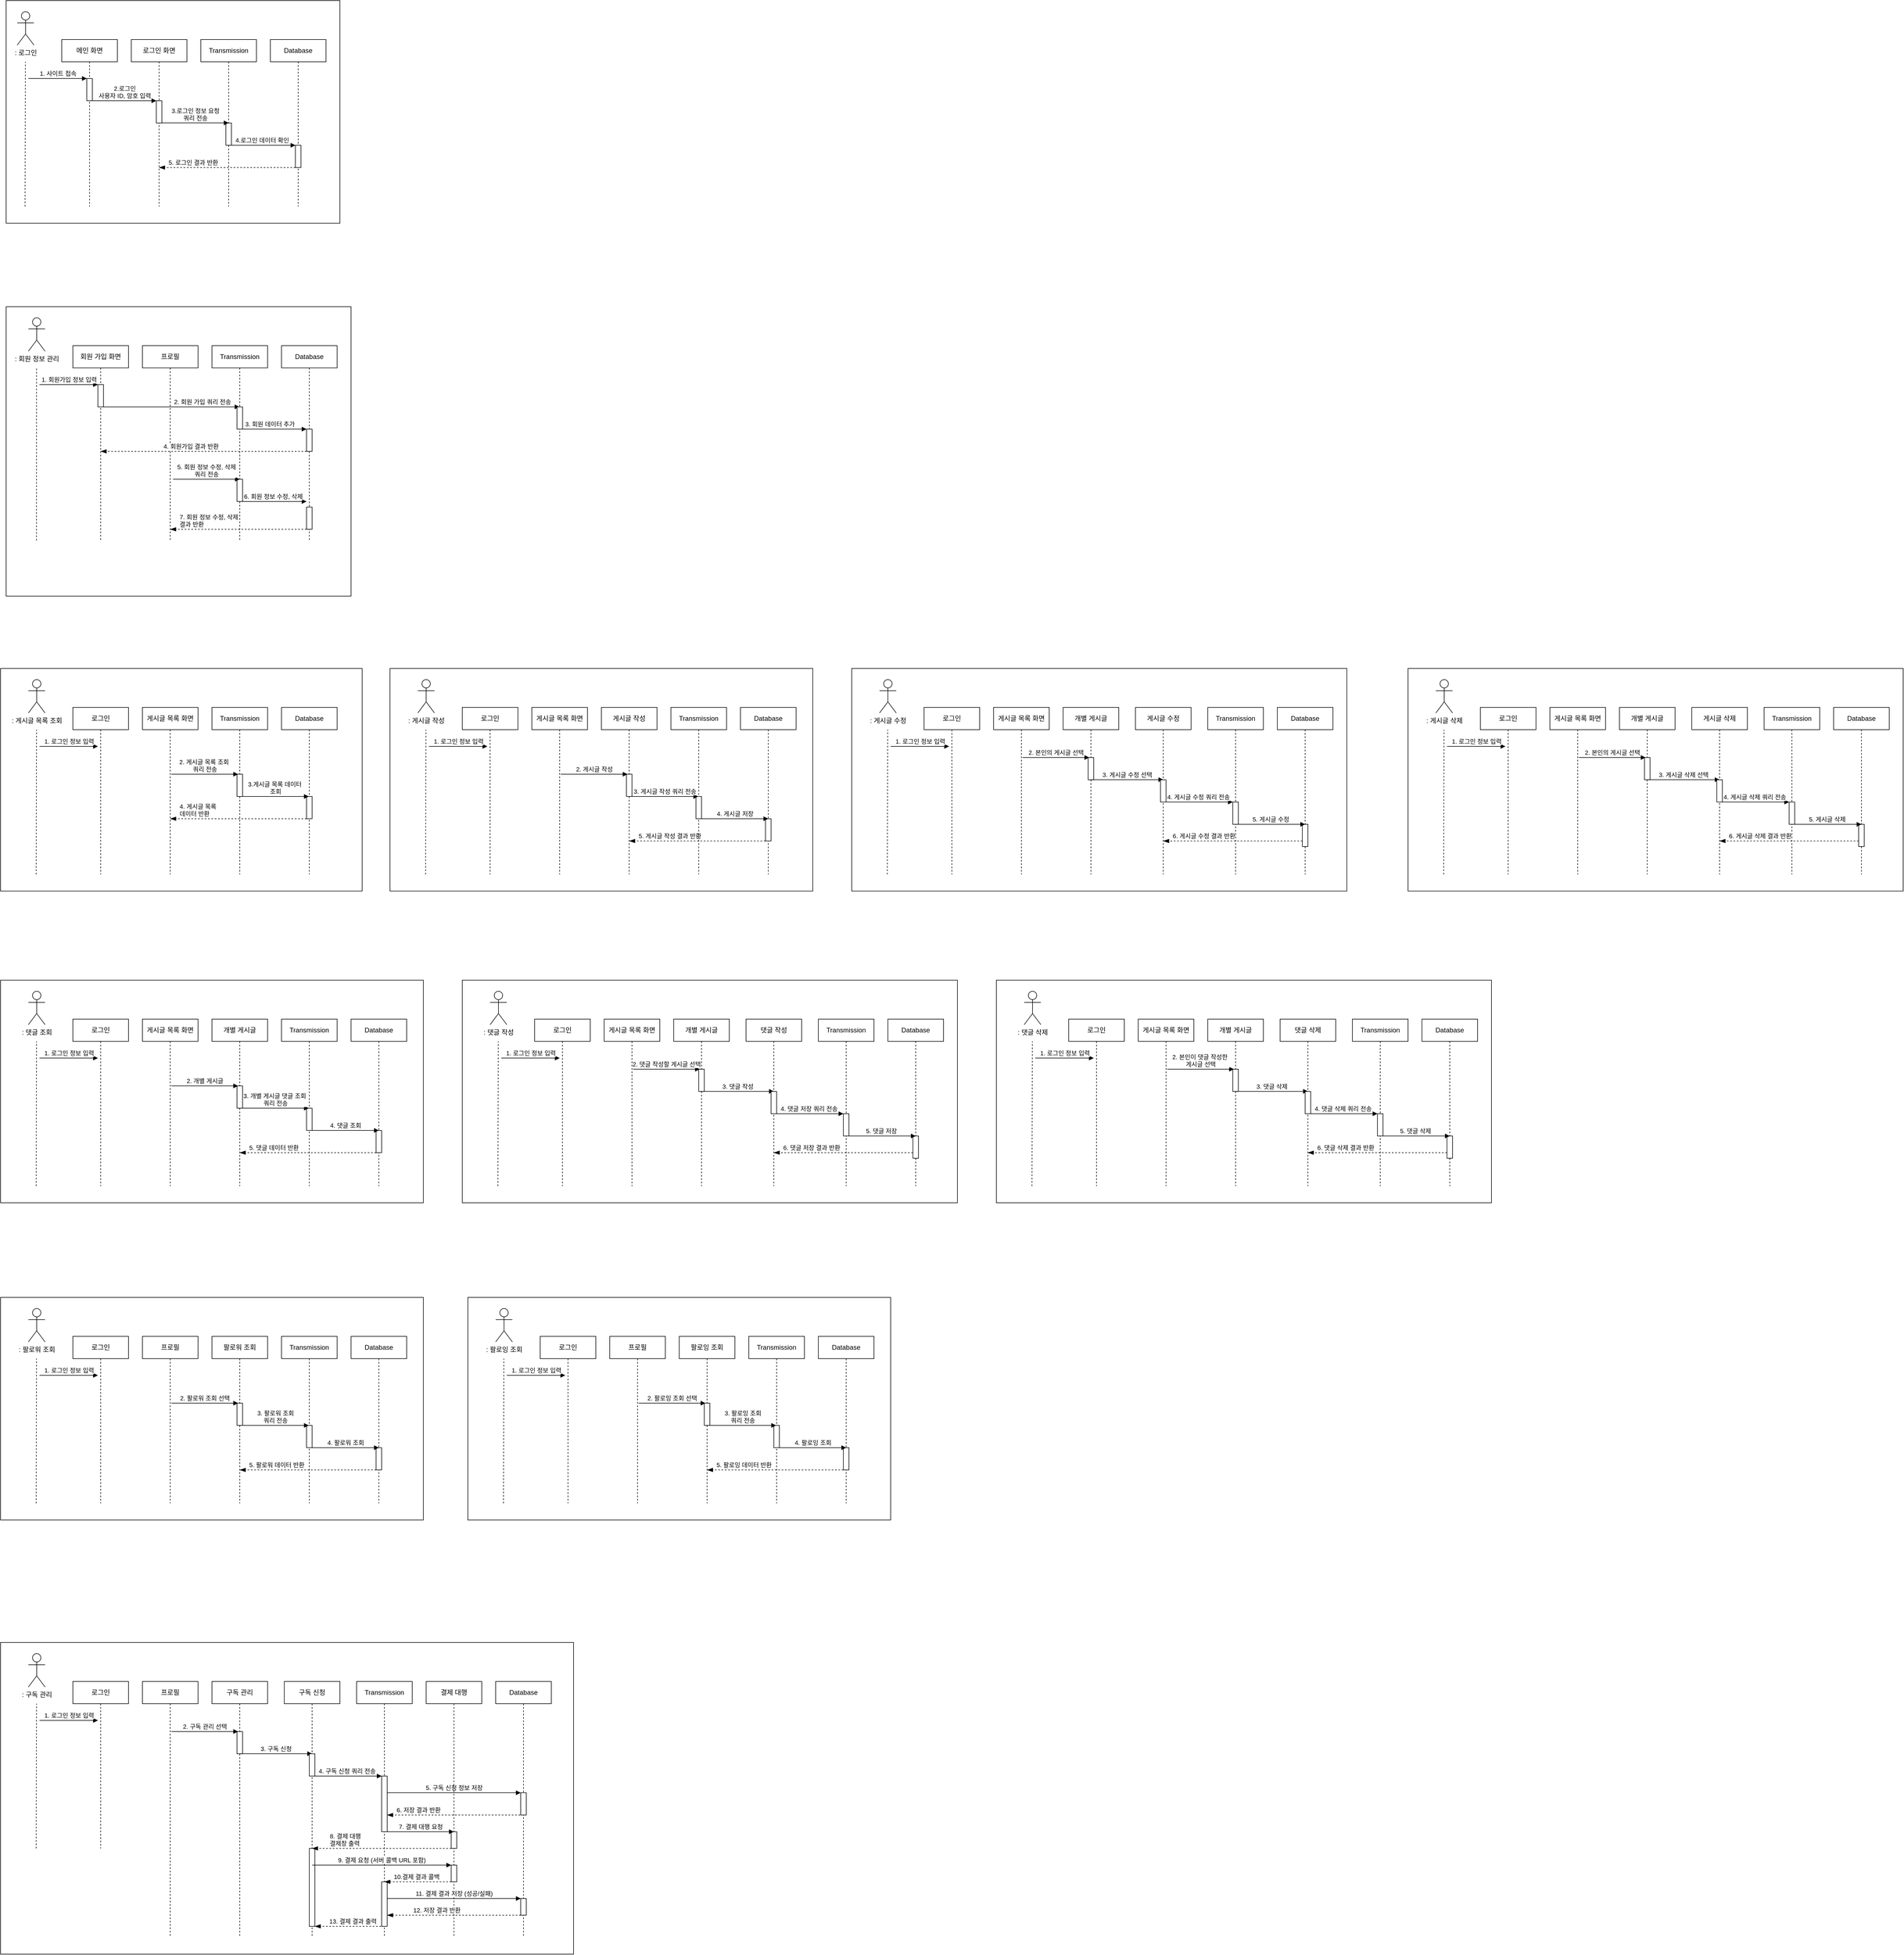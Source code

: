 <mxfile version="28.0.5">
  <diagram name="Page-1" id="2YBvvXClWsGukQMizWep">
    <mxGraphModel dx="1721" dy="2161" grid="1" gridSize="10" guides="1" tooltips="1" connect="1" arrows="1" fold="1" page="1" pageScale="1" pageWidth="850" pageHeight="1100" math="0" shadow="0">
      <root>
        <mxCell id="0" />
        <mxCell id="1" parent="0" />
        <mxCell id="-r2XwVsaGYr7T3Kj54E3-33" value="" style="rounded=0;whiteSpace=wrap;html=1;" vertex="1" parent="1">
          <mxGeometry x="90" y="-770" width="600" height="400" as="geometry" />
        </mxCell>
        <mxCell id="-r2XwVsaGYr7T3Kj54E3-5" value="메인 화면" style="shape=umlLifeline;perimeter=lifelinePerimeter;whiteSpace=wrap;html=1;container=0;dropTarget=0;collapsible=0;recursiveResize=0;outlineConnect=0;portConstraint=eastwest;newEdgeStyle={&quot;edgeStyle&quot;:&quot;elbowEdgeStyle&quot;,&quot;elbow&quot;:&quot;vertical&quot;,&quot;curved&quot;:0,&quot;rounded&quot;:0};" vertex="1" parent="1">
          <mxGeometry x="190" y="-700" width="100" height="300" as="geometry" />
        </mxCell>
        <mxCell id="-r2XwVsaGYr7T3Kj54E3-6" value="" style="html=1;points=[];perimeter=orthogonalPerimeter;outlineConnect=0;targetShapes=umlLifeline;portConstraint=eastwest;newEdgeStyle={&quot;edgeStyle&quot;:&quot;elbowEdgeStyle&quot;,&quot;elbow&quot;:&quot;vertical&quot;,&quot;curved&quot;:0,&quot;rounded&quot;:0};" vertex="1" parent="-r2XwVsaGYr7T3Kj54E3-5">
          <mxGeometry x="45" y="70" width="10" height="40" as="geometry" />
        </mxCell>
        <mxCell id="-r2XwVsaGYr7T3Kj54E3-9" value="로그인 화면" style="shape=umlLifeline;perimeter=lifelinePerimeter;whiteSpace=wrap;html=1;container=0;dropTarget=0;collapsible=0;recursiveResize=0;outlineConnect=0;portConstraint=eastwest;newEdgeStyle={&quot;edgeStyle&quot;:&quot;elbowEdgeStyle&quot;,&quot;elbow&quot;:&quot;vertical&quot;,&quot;curved&quot;:0,&quot;rounded&quot;:0};" vertex="1" parent="1">
          <mxGeometry x="315" y="-700" width="100" height="300" as="geometry" />
        </mxCell>
        <mxCell id="-r2XwVsaGYr7T3Kj54E3-10" value="" style="html=1;points=[];perimeter=orthogonalPerimeter;outlineConnect=0;targetShapes=umlLifeline;portConstraint=eastwest;newEdgeStyle={&quot;edgeStyle&quot;:&quot;elbowEdgeStyle&quot;,&quot;elbow&quot;:&quot;vertical&quot;,&quot;curved&quot;:0,&quot;rounded&quot;:0};" vertex="1" parent="-r2XwVsaGYr7T3Kj54E3-9">
          <mxGeometry x="45" y="110" width="10" height="40" as="geometry" />
        </mxCell>
        <mxCell id="-r2XwVsaGYr7T3Kj54E3-11" value="2.로그인&lt;div&gt;사용자 ID, 암호 입력&lt;/div&gt;" style="html=1;verticalAlign=bottom;endArrow=block;edgeStyle=elbowEdgeStyle;elbow=vertical;curved=0;rounded=0;" edge="1" parent="1" source="-r2XwVsaGYr7T3Kj54E3-6">
          <mxGeometry relative="1" as="geometry">
            <mxPoint x="245" y="-580" as="sourcePoint" />
            <Array as="points">
              <mxPoint x="360" y="-590" />
            </Array>
            <mxPoint x="360" y="-590" as="targetPoint" />
            <mxPoint as="offset" />
          </mxGeometry>
        </mxCell>
        <mxCell id="-r2XwVsaGYr7T3Kj54E3-12" value="5. 로그인 결과 반환" style="html=1;verticalAlign=bottom;endArrow=blockThin;dashed=1;endSize=8;edgeStyle=elbowEdgeStyle;elbow=vertical;curved=0;rounded=0;align=left;endFill=1;" edge="1" parent="1" source="-r2XwVsaGYr7T3Kj54E3-30" target="-r2XwVsaGYr7T3Kj54E3-9">
          <mxGeometry x="0.879" relative="1" as="geometry">
            <mxPoint x="430" y="-560" as="targetPoint" />
            <Array as="points">
              <mxPoint x="580" y="-470" />
            </Array>
            <mxPoint x="550" y="-440" as="sourcePoint" />
            <mxPoint as="offset" />
          </mxGeometry>
        </mxCell>
        <mxCell id="-r2XwVsaGYr7T3Kj54E3-20" value=": 로그인" style="shape=umlActor;verticalLabelPosition=bottom;verticalAlign=top;html=1;outlineConnect=0;" vertex="1" parent="1">
          <mxGeometry x="110" y="-750" width="30" height="60" as="geometry" />
        </mxCell>
        <mxCell id="-r2XwVsaGYr7T3Kj54E3-21" value="" style="endArrow=none;dashed=1;html=1;rounded=0;" edge="1" parent="1">
          <mxGeometry width="50" height="50" relative="1" as="geometry">
            <mxPoint x="124" y="-400" as="sourcePoint" />
            <mxPoint x="124.68" y="-660" as="targetPoint" />
          </mxGeometry>
        </mxCell>
        <mxCell id="-r2XwVsaGYr7T3Kj54E3-23" value="1. 사이트 접속" style="html=1;verticalAlign=bottom;endArrow=block;edgeStyle=elbowEdgeStyle;elbow=vertical;curved=0;rounded=0;" edge="1" parent="1">
          <mxGeometry relative="1" as="geometry">
            <mxPoint x="130" y="-630" as="sourcePoint" />
            <Array as="points">
              <mxPoint x="145" y="-630" />
            </Array>
            <mxPoint x="235" y="-630" as="targetPoint" />
          </mxGeometry>
        </mxCell>
        <mxCell id="-r2XwVsaGYr7T3Kj54E3-26" value="Transmission" style="shape=umlLifeline;perimeter=lifelinePerimeter;whiteSpace=wrap;html=1;container=0;dropTarget=0;collapsible=0;recursiveResize=0;outlineConnect=0;portConstraint=eastwest;newEdgeStyle={&quot;edgeStyle&quot;:&quot;elbowEdgeStyle&quot;,&quot;elbow&quot;:&quot;vertical&quot;,&quot;curved&quot;:0,&quot;rounded&quot;:0};" vertex="1" parent="1">
          <mxGeometry x="440" y="-700" width="100" height="300" as="geometry" />
        </mxCell>
        <mxCell id="-r2XwVsaGYr7T3Kj54E3-27" value="" style="html=1;points=[];perimeter=orthogonalPerimeter;outlineConnect=0;targetShapes=umlLifeline;portConstraint=eastwest;newEdgeStyle={&quot;edgeStyle&quot;:&quot;elbowEdgeStyle&quot;,&quot;elbow&quot;:&quot;vertical&quot;,&quot;curved&quot;:0,&quot;rounded&quot;:0};" vertex="1" parent="-r2XwVsaGYr7T3Kj54E3-26">
          <mxGeometry x="45" y="150" width="10" height="40" as="geometry" />
        </mxCell>
        <mxCell id="-r2XwVsaGYr7T3Kj54E3-28" value="3.로그인 정보 요청&lt;div&gt;쿼리 전송&lt;/div&gt;" style="html=1;verticalAlign=bottom;endArrow=block;edgeStyle=elbowEdgeStyle;elbow=vertical;curved=0;rounded=0;" edge="1" parent="1">
          <mxGeometry relative="1" as="geometry">
            <mxPoint x="370" y="-550.21" as="sourcePoint" />
            <Array as="points">
              <mxPoint x="490" y="-550.21" />
            </Array>
            <mxPoint x="490" y="-550.21" as="targetPoint" />
            <mxPoint as="offset" />
          </mxGeometry>
        </mxCell>
        <mxCell id="-r2XwVsaGYr7T3Kj54E3-29" value="Database" style="shape=umlLifeline;perimeter=lifelinePerimeter;whiteSpace=wrap;html=1;container=0;dropTarget=0;collapsible=0;recursiveResize=0;outlineConnect=0;portConstraint=eastwest;newEdgeStyle={&quot;edgeStyle&quot;:&quot;elbowEdgeStyle&quot;,&quot;elbow&quot;:&quot;vertical&quot;,&quot;curved&quot;:0,&quot;rounded&quot;:0};" vertex="1" parent="1">
          <mxGeometry x="565" y="-700" width="100" height="300" as="geometry" />
        </mxCell>
        <mxCell id="-r2XwVsaGYr7T3Kj54E3-30" value="" style="html=1;points=[];perimeter=orthogonalPerimeter;outlineConnect=0;targetShapes=umlLifeline;portConstraint=eastwest;newEdgeStyle={&quot;edgeStyle&quot;:&quot;elbowEdgeStyle&quot;,&quot;elbow&quot;:&quot;vertical&quot;,&quot;curved&quot;:0,&quot;rounded&quot;:0};" vertex="1" parent="-r2XwVsaGYr7T3Kj54E3-29">
          <mxGeometry x="45" y="190" width="10" height="40" as="geometry" />
        </mxCell>
        <mxCell id="-r2XwVsaGYr7T3Kj54E3-31" value="4.로그인 데이터 확인" style="html=1;verticalAlign=bottom;endArrow=block;edgeStyle=elbowEdgeStyle;elbow=vertical;curved=0;rounded=0;" edge="1" parent="1">
          <mxGeometry relative="1" as="geometry">
            <mxPoint x="490" y="-510" as="sourcePoint" />
            <Array as="points">
              <mxPoint x="610" y="-510" />
            </Array>
            <mxPoint x="610" y="-510" as="targetPoint" />
            <mxPoint as="offset" />
          </mxGeometry>
        </mxCell>
        <mxCell id="-r2XwVsaGYr7T3Kj54E3-34" value="" style="rounded=0;whiteSpace=wrap;html=1;" vertex="1" parent="1">
          <mxGeometry x="80" y="430" width="650" height="400" as="geometry" />
        </mxCell>
        <mxCell id="-r2XwVsaGYr7T3Kj54E3-35" value="로그인" style="shape=umlLifeline;perimeter=lifelinePerimeter;whiteSpace=wrap;html=1;container=0;dropTarget=0;collapsible=0;recursiveResize=0;outlineConnect=0;portConstraint=eastwest;newEdgeStyle={&quot;edgeStyle&quot;:&quot;elbowEdgeStyle&quot;,&quot;elbow&quot;:&quot;vertical&quot;,&quot;curved&quot;:0,&quot;rounded&quot;:0};" vertex="1" parent="1">
          <mxGeometry x="210" y="500" width="100" height="300" as="geometry" />
        </mxCell>
        <mxCell id="-r2XwVsaGYr7T3Kj54E3-37" value="게시글 목록 화면" style="shape=umlLifeline;perimeter=lifelinePerimeter;whiteSpace=wrap;html=1;container=0;dropTarget=0;collapsible=0;recursiveResize=0;outlineConnect=0;portConstraint=eastwest;newEdgeStyle={&quot;edgeStyle&quot;:&quot;elbowEdgeStyle&quot;,&quot;elbow&quot;:&quot;vertical&quot;,&quot;curved&quot;:0,&quot;rounded&quot;:0};" vertex="1" parent="1">
          <mxGeometry x="335" y="500" width="100" height="300" as="geometry" />
        </mxCell>
        <mxCell id="-r2XwVsaGYr7T3Kj54E3-40" value="4. 게시글 목록&amp;nbsp;&lt;div&gt;데이터 반환&lt;/div&gt;" style="html=1;verticalAlign=bottom;endArrow=blockThin;dashed=1;endSize=8;edgeStyle=elbowEdgeStyle;elbow=vertical;curved=0;rounded=0;align=left;endFill=1;" edge="1" source="-r2XwVsaGYr7T3Kj54E3-48" parent="1">
          <mxGeometry x="0.879" relative="1" as="geometry">
            <mxPoint x="385.034" y="700" as="targetPoint" />
            <Array as="points">
              <mxPoint x="599.96" y="700" />
            </Array>
            <mxPoint x="634.96" y="670" as="sourcePoint" />
            <mxPoint as="offset" />
          </mxGeometry>
        </mxCell>
        <mxCell id="-r2XwVsaGYr7T3Kj54E3-41" value=": 게시글 목록 조회" style="shape=umlActor;verticalLabelPosition=bottom;verticalAlign=top;html=1;outlineConnect=0;" vertex="1" parent="1">
          <mxGeometry x="130" y="450" width="30" height="60" as="geometry" />
        </mxCell>
        <mxCell id="-r2XwVsaGYr7T3Kj54E3-42" value="" style="endArrow=none;dashed=1;html=1;rounded=0;" edge="1" parent="1">
          <mxGeometry width="50" height="50" relative="1" as="geometry">
            <mxPoint x="144" y="800" as="sourcePoint" />
            <mxPoint x="144.68" y="540" as="targetPoint" />
          </mxGeometry>
        </mxCell>
        <mxCell id="-r2XwVsaGYr7T3Kj54E3-43" value="1. 로그인 정보 입력" style="html=1;verticalAlign=bottom;endArrow=block;edgeStyle=elbowEdgeStyle;elbow=vertical;curved=0;rounded=0;" edge="1" parent="1">
          <mxGeometry relative="1" as="geometry">
            <mxPoint x="150" y="570" as="sourcePoint" />
            <Array as="points">
              <mxPoint x="165" y="570" />
            </Array>
            <mxPoint x="255" y="570" as="targetPoint" />
          </mxGeometry>
        </mxCell>
        <mxCell id="-r2XwVsaGYr7T3Kj54E3-44" value="Transmission" style="shape=umlLifeline;perimeter=lifelinePerimeter;whiteSpace=wrap;html=1;container=0;dropTarget=0;collapsible=0;recursiveResize=0;outlineConnect=0;portConstraint=eastwest;newEdgeStyle={&quot;edgeStyle&quot;:&quot;elbowEdgeStyle&quot;,&quot;elbow&quot;:&quot;vertical&quot;,&quot;curved&quot;:0,&quot;rounded&quot;:0};" vertex="1" parent="1">
          <mxGeometry x="460" y="500" width="100" height="300" as="geometry" />
        </mxCell>
        <mxCell id="-r2XwVsaGYr7T3Kj54E3-45" value="" style="html=1;points=[];perimeter=orthogonalPerimeter;outlineConnect=0;targetShapes=umlLifeline;portConstraint=eastwest;newEdgeStyle={&quot;edgeStyle&quot;:&quot;elbowEdgeStyle&quot;,&quot;elbow&quot;:&quot;vertical&quot;,&quot;curved&quot;:0,&quot;rounded&quot;:0};" vertex="1" parent="-r2XwVsaGYr7T3Kj54E3-44">
          <mxGeometry x="45" y="120" width="10" height="40" as="geometry" />
        </mxCell>
        <mxCell id="-r2XwVsaGYr7T3Kj54E3-46" value="2. 게시글 목록 조회&amp;nbsp;&lt;div&gt;쿼리 전송&lt;/div&gt;" style="html=1;verticalAlign=bottom;endArrow=block;edgeStyle=elbowEdgeStyle;elbow=vertical;curved=0;rounded=0;" edge="1" parent="1">
          <mxGeometry relative="1" as="geometry">
            <mxPoint x="387" y="620" as="sourcePoint" />
            <Array as="points">
              <mxPoint x="507" y="620" />
            </Array>
            <mxPoint x="507" y="620" as="targetPoint" />
            <mxPoint as="offset" />
          </mxGeometry>
        </mxCell>
        <mxCell id="-r2XwVsaGYr7T3Kj54E3-47" value="Database" style="shape=umlLifeline;perimeter=lifelinePerimeter;whiteSpace=wrap;html=1;container=0;dropTarget=0;collapsible=0;recursiveResize=0;outlineConnect=0;portConstraint=eastwest;newEdgeStyle={&quot;edgeStyle&quot;:&quot;elbowEdgeStyle&quot;,&quot;elbow&quot;:&quot;vertical&quot;,&quot;curved&quot;:0,&quot;rounded&quot;:0};" vertex="1" parent="1">
          <mxGeometry x="585" y="500" width="100" height="300" as="geometry" />
        </mxCell>
        <mxCell id="-r2XwVsaGYr7T3Kj54E3-48" value="" style="html=1;points=[];perimeter=orthogonalPerimeter;outlineConnect=0;targetShapes=umlLifeline;portConstraint=eastwest;newEdgeStyle={&quot;edgeStyle&quot;:&quot;elbowEdgeStyle&quot;,&quot;elbow&quot;:&quot;vertical&quot;,&quot;curved&quot;:0,&quot;rounded&quot;:0};" vertex="1" parent="-r2XwVsaGYr7T3Kj54E3-47">
          <mxGeometry x="45" y="160" width="10" height="40" as="geometry" />
        </mxCell>
        <mxCell id="-r2XwVsaGYr7T3Kj54E3-49" value="3.게시글 목록 데이터&amp;nbsp;&lt;div&gt;조회&lt;/div&gt;" style="html=1;verticalAlign=bottom;endArrow=block;edgeStyle=elbowEdgeStyle;elbow=vertical;curved=0;rounded=0;" edge="1" parent="1">
          <mxGeometry relative="1" as="geometry">
            <mxPoint x="514" y="660" as="sourcePoint" />
            <Array as="points">
              <mxPoint x="634" y="660" />
            </Array>
            <mxPoint x="634" y="660" as="targetPoint" />
            <mxPoint as="offset" />
          </mxGeometry>
        </mxCell>
        <mxCell id="-r2XwVsaGYr7T3Kj54E3-52" value="" style="rounded=0;whiteSpace=wrap;html=1;" vertex="1" parent="1">
          <mxGeometry x="90" y="-220" width="620" height="520" as="geometry" />
        </mxCell>
        <mxCell id="-r2XwVsaGYr7T3Kj54E3-53" value="회원 가입 화면" style="shape=umlLifeline;perimeter=lifelinePerimeter;whiteSpace=wrap;html=1;container=0;dropTarget=0;collapsible=0;recursiveResize=0;outlineConnect=0;portConstraint=eastwest;newEdgeStyle={&quot;edgeStyle&quot;:&quot;elbowEdgeStyle&quot;,&quot;elbow&quot;:&quot;vertical&quot;,&quot;curved&quot;:0,&quot;rounded&quot;:0};" vertex="1" parent="1">
          <mxGeometry x="210" y="-150" width="100" height="350" as="geometry" />
        </mxCell>
        <mxCell id="-r2XwVsaGYr7T3Kj54E3-54" value="" style="html=1;points=[];perimeter=orthogonalPerimeter;outlineConnect=0;targetShapes=umlLifeline;portConstraint=eastwest;newEdgeStyle={&quot;edgeStyle&quot;:&quot;elbowEdgeStyle&quot;,&quot;elbow&quot;:&quot;vertical&quot;,&quot;curved&quot;:0,&quot;rounded&quot;:0};" vertex="1" parent="-r2XwVsaGYr7T3Kj54E3-53">
          <mxGeometry x="45" y="70" width="10" height="40" as="geometry" />
        </mxCell>
        <mxCell id="-r2XwVsaGYr7T3Kj54E3-55" value="프로필" style="shape=umlLifeline;perimeter=lifelinePerimeter;whiteSpace=wrap;html=1;container=0;dropTarget=0;collapsible=0;recursiveResize=0;outlineConnect=0;portConstraint=eastwest;newEdgeStyle={&quot;edgeStyle&quot;:&quot;elbowEdgeStyle&quot;,&quot;elbow&quot;:&quot;vertical&quot;,&quot;curved&quot;:0,&quot;rounded&quot;:0};" vertex="1" parent="1">
          <mxGeometry x="335" y="-150" width="100" height="350" as="geometry" />
        </mxCell>
        <mxCell id="-r2XwVsaGYr7T3Kj54E3-57" value="2. 회원 가입 쿼리 전송" style="html=1;verticalAlign=bottom;endArrow=block;edgeStyle=elbowEdgeStyle;elbow=vertical;curved=0;rounded=0;align=left;" edge="1" source="-r2XwVsaGYr7T3Kj54E3-54" parent="1" target="-r2XwVsaGYr7T3Kj54E3-62">
          <mxGeometry x="0.022" relative="1" as="geometry">
            <mxPoint x="265" y="-30" as="sourcePoint" />
            <Array as="points">
              <mxPoint x="380" y="-40" />
            </Array>
            <mxPoint x="380" y="-40" as="targetPoint" />
            <mxPoint as="offset" />
          </mxGeometry>
        </mxCell>
        <mxCell id="-r2XwVsaGYr7T3Kj54E3-58" value="4. 회원가입 결과 반환" style="html=1;verticalAlign=bottom;endArrow=blockThin;dashed=1;endSize=8;edgeStyle=elbowEdgeStyle;elbow=vertical;curved=0;rounded=0;align=left;endFill=1;" edge="1" source="-r2XwVsaGYr7T3Kj54E3-70" target="-r2XwVsaGYr7T3Kj54E3-53" parent="1">
          <mxGeometry x="0.402" relative="1" as="geometry">
            <mxPoint x="384.85" y="40" as="targetPoint" />
            <Array as="points">
              <mxPoint x="600.15" y="40" />
            </Array>
            <mxPoint x="635.15" y="100" as="sourcePoint" />
            <mxPoint as="offset" />
          </mxGeometry>
        </mxCell>
        <mxCell id="-r2XwVsaGYr7T3Kj54E3-59" value=": 회원 정보 관리" style="shape=umlActor;verticalLabelPosition=bottom;verticalAlign=top;html=1;outlineConnect=0;" vertex="1" parent="1">
          <mxGeometry x="130" y="-200" width="30" height="60" as="geometry" />
        </mxCell>
        <mxCell id="-r2XwVsaGYr7T3Kj54E3-60" value="" style="endArrow=none;dashed=1;html=1;rounded=0;exitX=0.088;exitY=0.808;exitDx=0;exitDy=0;exitPerimeter=0;" edge="1" parent="1" source="-r2XwVsaGYr7T3Kj54E3-52">
          <mxGeometry width="50" height="50" relative="1" as="geometry">
            <mxPoint x="144" y="150" as="sourcePoint" />
            <mxPoint x="144.68" y="-110" as="targetPoint" />
          </mxGeometry>
        </mxCell>
        <mxCell id="-r2XwVsaGYr7T3Kj54E3-61" value="1. 회원가입 정보 입력" style="html=1;verticalAlign=bottom;endArrow=block;edgeStyle=elbowEdgeStyle;elbow=vertical;curved=0;rounded=0;" edge="1" parent="1">
          <mxGeometry relative="1" as="geometry">
            <mxPoint x="150" y="-80" as="sourcePoint" />
            <Array as="points">
              <mxPoint x="165" y="-80" />
            </Array>
            <mxPoint x="255" y="-80" as="targetPoint" />
          </mxGeometry>
        </mxCell>
        <mxCell id="-r2XwVsaGYr7T3Kj54E3-62" value="Transmission" style="shape=umlLifeline;perimeter=lifelinePerimeter;whiteSpace=wrap;html=1;container=0;dropTarget=0;collapsible=0;recursiveResize=0;outlineConnect=0;portConstraint=eastwest;newEdgeStyle={&quot;edgeStyle&quot;:&quot;elbowEdgeStyle&quot;,&quot;elbow&quot;:&quot;vertical&quot;,&quot;curved&quot;:0,&quot;rounded&quot;:0};" vertex="1" parent="1">
          <mxGeometry x="460" y="-150" width="100" height="350" as="geometry" />
        </mxCell>
        <mxCell id="-r2XwVsaGYr7T3Kj54E3-63" value="" style="html=1;points=[];perimeter=orthogonalPerimeter;outlineConnect=0;targetShapes=umlLifeline;portConstraint=eastwest;newEdgeStyle={&quot;edgeStyle&quot;:&quot;elbowEdgeStyle&quot;,&quot;elbow&quot;:&quot;vertical&quot;,&quot;curved&quot;:0,&quot;rounded&quot;:0};" vertex="1" parent="-r2XwVsaGYr7T3Kj54E3-62">
          <mxGeometry x="45" y="110" width="10" height="40" as="geometry" />
        </mxCell>
        <mxCell id="-r2XwVsaGYr7T3Kj54E3-71" value="" style="html=1;points=[];perimeter=orthogonalPerimeter;outlineConnect=0;targetShapes=umlLifeline;portConstraint=eastwest;newEdgeStyle={&quot;edgeStyle&quot;:&quot;elbowEdgeStyle&quot;,&quot;elbow&quot;:&quot;vertical&quot;,&quot;curved&quot;:0,&quot;rounded&quot;:0};" vertex="1" parent="-r2XwVsaGYr7T3Kj54E3-62">
          <mxGeometry x="45" y="240" width="10" height="40" as="geometry" />
        </mxCell>
        <mxCell id="-r2XwVsaGYr7T3Kj54E3-64" value="3. 회원 데이터 추가" style="html=1;verticalAlign=bottom;endArrow=block;edgeStyle=elbowEdgeStyle;elbow=vertical;curved=0;rounded=0;align=right;" edge="1" parent="1">
          <mxGeometry x="0.667" relative="1" as="geometry">
            <mxPoint x="510" y="-3.639e-14" as="sourcePoint" />
            <Array as="points">
              <mxPoint x="630" y="-3.639e-14" />
            </Array>
            <mxPoint x="630" y="-3.639e-14" as="targetPoint" />
            <mxPoint as="offset" />
          </mxGeometry>
        </mxCell>
        <mxCell id="-r2XwVsaGYr7T3Kj54E3-65" value="Database" style="shape=umlLifeline;perimeter=lifelinePerimeter;whiteSpace=wrap;html=1;container=0;dropTarget=0;collapsible=0;recursiveResize=0;outlineConnect=0;portConstraint=eastwest;newEdgeStyle={&quot;edgeStyle&quot;:&quot;elbowEdgeStyle&quot;,&quot;elbow&quot;:&quot;vertical&quot;,&quot;curved&quot;:0,&quot;rounded&quot;:0};" vertex="1" parent="1">
          <mxGeometry x="585" y="-150" width="100" height="350" as="geometry" />
        </mxCell>
        <mxCell id="-r2XwVsaGYr7T3Kj54E3-70" value="" style="html=1;points=[];perimeter=orthogonalPerimeter;outlineConnect=0;targetShapes=umlLifeline;portConstraint=eastwest;newEdgeStyle={&quot;edgeStyle&quot;:&quot;elbowEdgeStyle&quot;,&quot;elbow&quot;:&quot;vertical&quot;,&quot;curved&quot;:0,&quot;rounded&quot;:0};" vertex="1" parent="-r2XwVsaGYr7T3Kj54E3-65">
          <mxGeometry x="45" y="150" width="10" height="40" as="geometry" />
        </mxCell>
        <mxCell id="-r2XwVsaGYr7T3Kj54E3-67" value="5. 회원 정보 수정, 삭제&lt;div&gt;쿼리 전송&lt;/div&gt;" style="html=1;verticalAlign=bottom;endArrow=block;edgeStyle=elbowEdgeStyle;elbow=vertical;curved=0;rounded=0;" edge="1" parent="1">
          <mxGeometry relative="1" as="geometry">
            <mxPoint x="390" y="90" as="sourcePoint" />
            <Array as="points">
              <mxPoint x="510" y="90" />
            </Array>
            <mxPoint x="510" y="90" as="targetPoint" />
            <mxPoint as="offset" />
          </mxGeometry>
        </mxCell>
        <mxCell id="-r2XwVsaGYr7T3Kj54E3-66" value="" style="html=1;points=[];perimeter=orthogonalPerimeter;outlineConnect=0;targetShapes=umlLifeline;portConstraint=eastwest;newEdgeStyle={&quot;edgeStyle&quot;:&quot;elbowEdgeStyle&quot;,&quot;elbow&quot;:&quot;vertical&quot;,&quot;curved&quot;:0,&quot;rounded&quot;:0};" vertex="1" parent="1">
          <mxGeometry x="630" y="140" width="10" height="40" as="geometry" />
        </mxCell>
        <mxCell id="-r2XwVsaGYr7T3Kj54E3-72" value="6. 회원 정보 수정, 삭제" style="html=1;verticalAlign=bottom;endArrow=block;edgeStyle=elbowEdgeStyle;elbow=vertical;curved=0;rounded=0;" edge="1" parent="1">
          <mxGeometry relative="1" as="geometry">
            <mxPoint x="510" y="130" as="sourcePoint" />
            <Array as="points">
              <mxPoint x="630" y="130" />
            </Array>
            <mxPoint x="630" y="130" as="targetPoint" />
            <mxPoint as="offset" />
          </mxGeometry>
        </mxCell>
        <mxCell id="-r2XwVsaGYr7T3Kj54E3-73" value="7. 회원 정보 수정, 삭제&lt;div&gt;결과 반환&lt;/div&gt;" style="html=1;verticalAlign=bottom;endArrow=blockThin;dashed=1;endSize=8;edgeStyle=elbowEdgeStyle;elbow=vertical;curved=0;rounded=0;align=left;endFill=1;" edge="1" parent="1" target="-r2XwVsaGYr7T3Kj54E3-55">
          <mxGeometry x="0.876" relative="1" as="geometry">
            <mxPoint x="260" y="180" as="targetPoint" />
            <Array as="points">
              <mxPoint x="600.15" y="180" />
            </Array>
            <mxPoint x="630" y="180" as="sourcePoint" />
            <mxPoint as="offset" />
          </mxGeometry>
        </mxCell>
        <mxCell id="-r2XwVsaGYr7T3Kj54E3-92" value="" style="rounded=0;whiteSpace=wrap;html=1;" vertex="1" parent="1">
          <mxGeometry x="780" y="430" width="760" height="400" as="geometry" />
        </mxCell>
        <mxCell id="-r2XwVsaGYr7T3Kj54E3-93" value="로그인" style="shape=umlLifeline;perimeter=lifelinePerimeter;whiteSpace=wrap;html=1;container=0;dropTarget=0;collapsible=0;recursiveResize=0;outlineConnect=0;portConstraint=eastwest;newEdgeStyle={&quot;edgeStyle&quot;:&quot;elbowEdgeStyle&quot;,&quot;elbow&quot;:&quot;vertical&quot;,&quot;curved&quot;:0,&quot;rounded&quot;:0};" vertex="1" parent="1">
          <mxGeometry x="910" y="500" width="100" height="300" as="geometry" />
        </mxCell>
        <mxCell id="-r2XwVsaGYr7T3Kj54E3-94" value="게시글 목록 화면" style="shape=umlLifeline;perimeter=lifelinePerimeter;whiteSpace=wrap;html=1;container=0;dropTarget=0;collapsible=0;recursiveResize=0;outlineConnect=0;portConstraint=eastwest;newEdgeStyle={&quot;edgeStyle&quot;:&quot;elbowEdgeStyle&quot;,&quot;elbow&quot;:&quot;vertical&quot;,&quot;curved&quot;:0,&quot;rounded&quot;:0};" vertex="1" parent="1">
          <mxGeometry x="1035" y="500" width="100" height="300" as="geometry" />
        </mxCell>
        <mxCell id="-r2XwVsaGYr7T3Kj54E3-95" value="5. 게시글 작성 결과 반환" style="html=1;verticalAlign=bottom;endArrow=blockThin;dashed=1;endSize=8;edgeStyle=elbowEdgeStyle;elbow=vertical;curved=0;rounded=0;align=left;endFill=1;" edge="1" parent="1" source="-r2XwVsaGYr7T3Kj54E3-106">
          <mxGeometry x="0.879" relative="1" as="geometry">
            <mxPoint x="1210.074" y="740" as="targetPoint" />
            <Array as="points">
              <mxPoint x="1425" y="740" />
            </Array>
            <mxPoint x="1510" y="720" as="sourcePoint" />
            <mxPoint as="offset" />
          </mxGeometry>
        </mxCell>
        <mxCell id="-r2XwVsaGYr7T3Kj54E3-96" value=": 게시글 작성" style="shape=umlActor;verticalLabelPosition=bottom;verticalAlign=top;html=1;outlineConnect=0;" vertex="1" parent="1">
          <mxGeometry x="830" y="450" width="30" height="60" as="geometry" />
        </mxCell>
        <mxCell id="-r2XwVsaGYr7T3Kj54E3-97" value="" style="endArrow=none;dashed=1;html=1;rounded=0;" edge="1" parent="1">
          <mxGeometry width="50" height="50" relative="1" as="geometry">
            <mxPoint x="844" y="800" as="sourcePoint" />
            <mxPoint x="844.68" y="540" as="targetPoint" />
          </mxGeometry>
        </mxCell>
        <mxCell id="-r2XwVsaGYr7T3Kj54E3-98" value="1. 로그인 정보 입력" style="html=1;verticalAlign=bottom;endArrow=block;edgeStyle=elbowEdgeStyle;elbow=vertical;curved=0;rounded=0;" edge="1" parent="1">
          <mxGeometry relative="1" as="geometry">
            <mxPoint x="850" y="570" as="sourcePoint" />
            <Array as="points">
              <mxPoint x="865" y="570" />
            </Array>
            <mxPoint x="955" y="570" as="targetPoint" />
          </mxGeometry>
        </mxCell>
        <mxCell id="-r2XwVsaGYr7T3Kj54E3-99" value="게시글 작성" style="shape=umlLifeline;perimeter=lifelinePerimeter;whiteSpace=wrap;html=1;container=0;dropTarget=0;collapsible=0;recursiveResize=0;outlineConnect=0;portConstraint=eastwest;newEdgeStyle={&quot;edgeStyle&quot;:&quot;elbowEdgeStyle&quot;,&quot;elbow&quot;:&quot;vertical&quot;,&quot;curved&quot;:0,&quot;rounded&quot;:0};" vertex="1" parent="1">
          <mxGeometry x="1160" y="500" width="100" height="300" as="geometry" />
        </mxCell>
        <mxCell id="-r2XwVsaGYr7T3Kj54E3-100" value="" style="html=1;points=[];perimeter=orthogonalPerimeter;outlineConnect=0;targetShapes=umlLifeline;portConstraint=eastwest;newEdgeStyle={&quot;edgeStyle&quot;:&quot;elbowEdgeStyle&quot;,&quot;elbow&quot;:&quot;vertical&quot;,&quot;curved&quot;:0,&quot;rounded&quot;:0};" vertex="1" parent="-r2XwVsaGYr7T3Kj54E3-99">
          <mxGeometry x="45" y="120" width="10" height="40" as="geometry" />
        </mxCell>
        <mxCell id="-r2XwVsaGYr7T3Kj54E3-101" value="2. 게시글 작성" style="html=1;verticalAlign=bottom;endArrow=block;edgeStyle=elbowEdgeStyle;elbow=vertical;curved=0;rounded=0;" edge="1" parent="1">
          <mxGeometry relative="1" as="geometry">
            <mxPoint x="1087" y="620" as="sourcePoint" />
            <Array as="points">
              <mxPoint x="1207" y="620" />
            </Array>
            <mxPoint x="1207" y="620" as="targetPoint" />
            <mxPoint as="offset" />
          </mxGeometry>
        </mxCell>
        <mxCell id="-r2XwVsaGYr7T3Kj54E3-102" value="Transmission" style="shape=umlLifeline;perimeter=lifelinePerimeter;whiteSpace=wrap;html=1;container=0;dropTarget=0;collapsible=0;recursiveResize=0;outlineConnect=0;portConstraint=eastwest;newEdgeStyle={&quot;edgeStyle&quot;:&quot;elbowEdgeStyle&quot;,&quot;elbow&quot;:&quot;vertical&quot;,&quot;curved&quot;:0,&quot;rounded&quot;:0};" vertex="1" parent="1">
          <mxGeometry x="1285" y="500" width="100" height="300" as="geometry" />
        </mxCell>
        <mxCell id="-r2XwVsaGYr7T3Kj54E3-103" value="" style="html=1;points=[];perimeter=orthogonalPerimeter;outlineConnect=0;targetShapes=umlLifeline;portConstraint=eastwest;newEdgeStyle={&quot;edgeStyle&quot;:&quot;elbowEdgeStyle&quot;,&quot;elbow&quot;:&quot;vertical&quot;,&quot;curved&quot;:0,&quot;rounded&quot;:0};" vertex="1" parent="-r2XwVsaGYr7T3Kj54E3-102">
          <mxGeometry x="45" y="160" width="10" height="40" as="geometry" />
        </mxCell>
        <mxCell id="-r2XwVsaGYr7T3Kj54E3-104" value="3. 게시글 작성 쿼리 전송" style="html=1;verticalAlign=bottom;endArrow=block;edgeStyle=elbowEdgeStyle;elbow=vertical;curved=0;rounded=0;" edge="1" parent="1">
          <mxGeometry relative="1" as="geometry">
            <mxPoint x="1214" y="660" as="sourcePoint" />
            <Array as="points">
              <mxPoint x="1334" y="660" />
            </Array>
            <mxPoint x="1334" y="660" as="targetPoint" />
            <mxPoint as="offset" />
          </mxGeometry>
        </mxCell>
        <mxCell id="-r2XwVsaGYr7T3Kj54E3-105" value="Database" style="shape=umlLifeline;perimeter=lifelinePerimeter;whiteSpace=wrap;html=1;container=0;dropTarget=0;collapsible=0;recursiveResize=0;outlineConnect=0;portConstraint=eastwest;newEdgeStyle={&quot;edgeStyle&quot;:&quot;elbowEdgeStyle&quot;,&quot;elbow&quot;:&quot;vertical&quot;,&quot;curved&quot;:0,&quot;rounded&quot;:0};" vertex="1" parent="1">
          <mxGeometry x="1410" y="500" width="100" height="300" as="geometry" />
        </mxCell>
        <mxCell id="-r2XwVsaGYr7T3Kj54E3-106" value="" style="html=1;points=[];perimeter=orthogonalPerimeter;outlineConnect=0;targetShapes=umlLifeline;portConstraint=eastwest;newEdgeStyle={&quot;edgeStyle&quot;:&quot;elbowEdgeStyle&quot;,&quot;elbow&quot;:&quot;vertical&quot;,&quot;curved&quot;:0,&quot;rounded&quot;:0};" vertex="1" parent="-r2XwVsaGYr7T3Kj54E3-105">
          <mxGeometry x="45" y="200" width="10" height="40" as="geometry" />
        </mxCell>
        <mxCell id="-r2XwVsaGYr7T3Kj54E3-107" value="4. 게시글 저장" style="html=1;verticalAlign=bottom;endArrow=block;edgeStyle=elbowEdgeStyle;elbow=vertical;curved=0;rounded=0;" edge="1" parent="1">
          <mxGeometry relative="1" as="geometry">
            <mxPoint x="1340" y="700" as="sourcePoint" />
            <Array as="points">
              <mxPoint x="1460" y="700" />
            </Array>
            <mxPoint x="1460" y="700" as="targetPoint" />
            <mxPoint as="offset" />
          </mxGeometry>
        </mxCell>
        <mxCell id="-r2XwVsaGYr7T3Kj54E3-108" value="" style="rounded=0;whiteSpace=wrap;html=1;" vertex="1" parent="1">
          <mxGeometry x="1610" y="430" width="890" height="400" as="geometry" />
        </mxCell>
        <mxCell id="-r2XwVsaGYr7T3Kj54E3-109" value="로그인" style="shape=umlLifeline;perimeter=lifelinePerimeter;whiteSpace=wrap;html=1;container=0;dropTarget=0;collapsible=0;recursiveResize=0;outlineConnect=0;portConstraint=eastwest;newEdgeStyle={&quot;edgeStyle&quot;:&quot;elbowEdgeStyle&quot;,&quot;elbow&quot;:&quot;vertical&quot;,&quot;curved&quot;:0,&quot;rounded&quot;:0};" vertex="1" parent="1">
          <mxGeometry x="1740" y="500" width="100" height="300" as="geometry" />
        </mxCell>
        <mxCell id="-r2XwVsaGYr7T3Kj54E3-110" value="게시글 목록 화면" style="shape=umlLifeline;perimeter=lifelinePerimeter;whiteSpace=wrap;html=1;container=0;dropTarget=0;collapsible=0;recursiveResize=0;outlineConnect=0;portConstraint=eastwest;newEdgeStyle={&quot;edgeStyle&quot;:&quot;elbowEdgeStyle&quot;,&quot;elbow&quot;:&quot;vertical&quot;,&quot;curved&quot;:0,&quot;rounded&quot;:0};" vertex="1" parent="1">
          <mxGeometry x="1865" y="500" width="100" height="300" as="geometry" />
        </mxCell>
        <mxCell id="-r2XwVsaGYr7T3Kj54E3-111" value="6. 게시글 수정 결과 반환" style="html=1;verticalAlign=bottom;endArrow=blockThin;dashed=1;endSize=8;edgeStyle=elbowEdgeStyle;elbow=vertical;curved=0;rounded=0;align=left;endFill=1;" edge="1" source="-r2XwVsaGYr7T3Kj54E3-122" parent="1" target="-r2XwVsaGYr7T3Kj54E3-124">
          <mxGeometry x="0.879" relative="1" as="geometry">
            <mxPoint x="2040.074" y="740" as="targetPoint" />
            <Array as="points">
              <mxPoint x="2255" y="740" />
            </Array>
            <mxPoint x="2340" y="720" as="sourcePoint" />
            <mxPoint as="offset" />
          </mxGeometry>
        </mxCell>
        <mxCell id="-r2XwVsaGYr7T3Kj54E3-112" value=": 게시글 수정" style="shape=umlActor;verticalLabelPosition=bottom;verticalAlign=top;html=1;outlineConnect=0;" vertex="1" parent="1">
          <mxGeometry x="1660" y="450" width="30" height="60" as="geometry" />
        </mxCell>
        <mxCell id="-r2XwVsaGYr7T3Kj54E3-113" value="" style="endArrow=none;dashed=1;html=1;rounded=0;" edge="1" parent="1">
          <mxGeometry width="50" height="50" relative="1" as="geometry">
            <mxPoint x="1674" y="800" as="sourcePoint" />
            <mxPoint x="1674.68" y="540" as="targetPoint" />
          </mxGeometry>
        </mxCell>
        <mxCell id="-r2XwVsaGYr7T3Kj54E3-114" value="1. 로그인 정보 입력" style="html=1;verticalAlign=bottom;endArrow=block;edgeStyle=elbowEdgeStyle;elbow=vertical;curved=0;rounded=0;" edge="1" parent="1">
          <mxGeometry relative="1" as="geometry">
            <mxPoint x="1680" y="570" as="sourcePoint" />
            <Array as="points">
              <mxPoint x="1695" y="570" />
            </Array>
            <mxPoint x="1785" y="570" as="targetPoint" />
          </mxGeometry>
        </mxCell>
        <mxCell id="-r2XwVsaGYr7T3Kj54E3-115" value="개별 게시글" style="shape=umlLifeline;perimeter=lifelinePerimeter;whiteSpace=wrap;html=1;container=0;dropTarget=0;collapsible=0;recursiveResize=0;outlineConnect=0;portConstraint=eastwest;newEdgeStyle={&quot;edgeStyle&quot;:&quot;elbowEdgeStyle&quot;,&quot;elbow&quot;:&quot;vertical&quot;,&quot;curved&quot;:0,&quot;rounded&quot;:0};" vertex="1" parent="1">
          <mxGeometry x="1990" y="500" width="100" height="300" as="geometry" />
        </mxCell>
        <mxCell id="-r2XwVsaGYr7T3Kj54E3-116" value="" style="html=1;points=[];perimeter=orthogonalPerimeter;outlineConnect=0;targetShapes=umlLifeline;portConstraint=eastwest;newEdgeStyle={&quot;edgeStyle&quot;:&quot;elbowEdgeStyle&quot;,&quot;elbow&quot;:&quot;vertical&quot;,&quot;curved&quot;:0,&quot;rounded&quot;:0};" vertex="1" parent="-r2XwVsaGYr7T3Kj54E3-115">
          <mxGeometry x="45" y="90" width="10" height="40" as="geometry" />
        </mxCell>
        <mxCell id="-r2XwVsaGYr7T3Kj54E3-117" value="2. 본인의 게시글 선택" style="html=1;verticalAlign=bottom;endArrow=block;edgeStyle=elbowEdgeStyle;elbow=vertical;curved=0;rounded=0;" edge="1" parent="1">
          <mxGeometry relative="1" as="geometry">
            <mxPoint x="1917" y="590" as="sourcePoint" />
            <Array as="points">
              <mxPoint x="2037" y="590" />
            </Array>
            <mxPoint x="2037" y="590" as="targetPoint" />
            <mxPoint as="offset" />
          </mxGeometry>
        </mxCell>
        <mxCell id="-r2XwVsaGYr7T3Kj54E3-118" value="Transmission" style="shape=umlLifeline;perimeter=lifelinePerimeter;whiteSpace=wrap;html=1;container=0;dropTarget=0;collapsible=0;recursiveResize=0;outlineConnect=0;portConstraint=eastwest;newEdgeStyle={&quot;edgeStyle&quot;:&quot;elbowEdgeStyle&quot;,&quot;elbow&quot;:&quot;vertical&quot;,&quot;curved&quot;:0,&quot;rounded&quot;:0};" vertex="1" parent="1">
          <mxGeometry x="2250" y="500" width="100" height="300" as="geometry" />
        </mxCell>
        <mxCell id="-r2XwVsaGYr7T3Kj54E3-119" value="" style="html=1;points=[];perimeter=orthogonalPerimeter;outlineConnect=0;targetShapes=umlLifeline;portConstraint=eastwest;newEdgeStyle={&quot;edgeStyle&quot;:&quot;elbowEdgeStyle&quot;,&quot;elbow&quot;:&quot;vertical&quot;,&quot;curved&quot;:0,&quot;rounded&quot;:0};" vertex="1" parent="-r2XwVsaGYr7T3Kj54E3-118">
          <mxGeometry x="45" y="170" width="10" height="40" as="geometry" />
        </mxCell>
        <mxCell id="-r2XwVsaGYr7T3Kj54E3-120" value="3. 게시글 수정 선택" style="html=1;verticalAlign=bottom;endArrow=block;edgeStyle=elbowEdgeStyle;elbow=vertical;curved=0;rounded=0;" edge="1" parent="1" target="-r2XwVsaGYr7T3Kj54E3-125">
          <mxGeometry relative="1" as="geometry">
            <mxPoint x="2040" y="629.82" as="sourcePoint" />
            <Array as="points">
              <mxPoint x="2160" y="629.82" />
            </Array>
            <mxPoint x="2160" y="629.82" as="targetPoint" />
            <mxPoint as="offset" />
          </mxGeometry>
        </mxCell>
        <mxCell id="-r2XwVsaGYr7T3Kj54E3-121" value="Database" style="shape=umlLifeline;perimeter=lifelinePerimeter;whiteSpace=wrap;html=1;container=0;dropTarget=0;collapsible=0;recursiveResize=0;outlineConnect=0;portConstraint=eastwest;newEdgeStyle={&quot;edgeStyle&quot;:&quot;elbowEdgeStyle&quot;,&quot;elbow&quot;:&quot;vertical&quot;,&quot;curved&quot;:0,&quot;rounded&quot;:0};" vertex="1" parent="1">
          <mxGeometry x="2375" y="500" width="100" height="300" as="geometry" />
        </mxCell>
        <mxCell id="-r2XwVsaGYr7T3Kj54E3-122" value="" style="html=1;points=[];perimeter=orthogonalPerimeter;outlineConnect=0;targetShapes=umlLifeline;portConstraint=eastwest;newEdgeStyle={&quot;edgeStyle&quot;:&quot;elbowEdgeStyle&quot;,&quot;elbow&quot;:&quot;vertical&quot;,&quot;curved&quot;:0,&quot;rounded&quot;:0};" vertex="1" parent="-r2XwVsaGYr7T3Kj54E3-121">
          <mxGeometry x="45" y="210" width="10" height="40" as="geometry" />
        </mxCell>
        <mxCell id="-r2XwVsaGYr7T3Kj54E3-123" value="4. 게시글 수정 쿼리 전송" style="html=1;verticalAlign=bottom;endArrow=block;edgeStyle=elbowEdgeStyle;elbow=vertical;curved=0;rounded=0;" edge="1" parent="1" target="-r2XwVsaGYr7T3Kj54E3-119">
          <mxGeometry x="-0.001" relative="1" as="geometry">
            <mxPoint x="2170" y="670" as="sourcePoint" />
            <Array as="points">
              <mxPoint x="2290" y="670" />
            </Array>
            <mxPoint x="2290" y="670" as="targetPoint" />
            <mxPoint as="offset" />
          </mxGeometry>
        </mxCell>
        <mxCell id="-r2XwVsaGYr7T3Kj54E3-124" value="게시글 수정" style="shape=umlLifeline;perimeter=lifelinePerimeter;whiteSpace=wrap;html=1;container=0;dropTarget=0;collapsible=0;recursiveResize=0;outlineConnect=0;portConstraint=eastwest;newEdgeStyle={&quot;edgeStyle&quot;:&quot;elbowEdgeStyle&quot;,&quot;elbow&quot;:&quot;vertical&quot;,&quot;curved&quot;:0,&quot;rounded&quot;:0};" vertex="1" parent="1">
          <mxGeometry x="2120" y="500" width="100" height="300" as="geometry" />
        </mxCell>
        <mxCell id="-r2XwVsaGYr7T3Kj54E3-125" value="" style="html=1;points=[];perimeter=orthogonalPerimeter;outlineConnect=0;targetShapes=umlLifeline;portConstraint=eastwest;newEdgeStyle={&quot;edgeStyle&quot;:&quot;elbowEdgeStyle&quot;,&quot;elbow&quot;:&quot;vertical&quot;,&quot;curved&quot;:0,&quot;rounded&quot;:0};" vertex="1" parent="-r2XwVsaGYr7T3Kj54E3-124">
          <mxGeometry x="45" y="130" width="10" height="40" as="geometry" />
        </mxCell>
        <mxCell id="-r2XwVsaGYr7T3Kj54E3-126" value="5. 게시글 수정" style="html=1;verticalAlign=bottom;endArrow=block;edgeStyle=elbowEdgeStyle;elbow=vertical;curved=0;rounded=0;" edge="1" parent="1">
          <mxGeometry x="-0.001" relative="1" as="geometry">
            <mxPoint x="2300" y="710" as="sourcePoint" />
            <Array as="points">
              <mxPoint x="2420" y="710" />
            </Array>
            <mxPoint x="2425" y="710" as="targetPoint" />
            <mxPoint as="offset" />
          </mxGeometry>
        </mxCell>
        <mxCell id="-r2XwVsaGYr7T3Kj54E3-127" value="" style="rounded=0;whiteSpace=wrap;html=1;" vertex="1" parent="1">
          <mxGeometry x="2610" y="430" width="890" height="400" as="geometry" />
        </mxCell>
        <mxCell id="-r2XwVsaGYr7T3Kj54E3-128" value="로그인" style="shape=umlLifeline;perimeter=lifelinePerimeter;whiteSpace=wrap;html=1;container=0;dropTarget=0;collapsible=0;recursiveResize=0;outlineConnect=0;portConstraint=eastwest;newEdgeStyle={&quot;edgeStyle&quot;:&quot;elbowEdgeStyle&quot;,&quot;elbow&quot;:&quot;vertical&quot;,&quot;curved&quot;:0,&quot;rounded&quot;:0};" vertex="1" parent="1">
          <mxGeometry x="2740" y="500" width="100" height="300" as="geometry" />
        </mxCell>
        <mxCell id="-r2XwVsaGYr7T3Kj54E3-129" value="게시글 목록 화면" style="shape=umlLifeline;perimeter=lifelinePerimeter;whiteSpace=wrap;html=1;container=0;dropTarget=0;collapsible=0;recursiveResize=0;outlineConnect=0;portConstraint=eastwest;newEdgeStyle={&quot;edgeStyle&quot;:&quot;elbowEdgeStyle&quot;,&quot;elbow&quot;:&quot;vertical&quot;,&quot;curved&quot;:0,&quot;rounded&quot;:0};" vertex="1" parent="1">
          <mxGeometry x="2865" y="500" width="100" height="300" as="geometry" />
        </mxCell>
        <mxCell id="-r2XwVsaGYr7T3Kj54E3-130" value="6. 게시글 삭제 결과 반환" style="html=1;verticalAlign=bottom;endArrow=blockThin;dashed=1;endSize=8;edgeStyle=elbowEdgeStyle;elbow=vertical;curved=0;rounded=0;align=left;endFill=1;" edge="1" source="-r2XwVsaGYr7T3Kj54E3-141" target="-r2XwVsaGYr7T3Kj54E3-143" parent="1">
          <mxGeometry x="0.879" relative="1" as="geometry">
            <mxPoint x="3040.074" y="740" as="targetPoint" />
            <Array as="points">
              <mxPoint x="3255" y="740" />
            </Array>
            <mxPoint x="3340" y="720" as="sourcePoint" />
            <mxPoint as="offset" />
          </mxGeometry>
        </mxCell>
        <mxCell id="-r2XwVsaGYr7T3Kj54E3-131" value=": 게시글 삭제" style="shape=umlActor;verticalLabelPosition=bottom;verticalAlign=top;html=1;outlineConnect=0;" vertex="1" parent="1">
          <mxGeometry x="2660" y="450" width="30" height="60" as="geometry" />
        </mxCell>
        <mxCell id="-r2XwVsaGYr7T3Kj54E3-132" value="" style="endArrow=none;dashed=1;html=1;rounded=0;" edge="1" parent="1">
          <mxGeometry width="50" height="50" relative="1" as="geometry">
            <mxPoint x="2674" y="800" as="sourcePoint" />
            <mxPoint x="2674.68" y="540" as="targetPoint" />
          </mxGeometry>
        </mxCell>
        <mxCell id="-r2XwVsaGYr7T3Kj54E3-133" value="1. 로그인 정보 입력" style="html=1;verticalAlign=bottom;endArrow=block;edgeStyle=elbowEdgeStyle;elbow=vertical;curved=0;rounded=0;" edge="1" parent="1">
          <mxGeometry relative="1" as="geometry">
            <mxPoint x="2680" y="570" as="sourcePoint" />
            <Array as="points">
              <mxPoint x="2695" y="570" />
            </Array>
            <mxPoint x="2785" y="570" as="targetPoint" />
          </mxGeometry>
        </mxCell>
        <mxCell id="-r2XwVsaGYr7T3Kj54E3-134" value="개별 게시글" style="shape=umlLifeline;perimeter=lifelinePerimeter;whiteSpace=wrap;html=1;container=0;dropTarget=0;collapsible=0;recursiveResize=0;outlineConnect=0;portConstraint=eastwest;newEdgeStyle={&quot;edgeStyle&quot;:&quot;elbowEdgeStyle&quot;,&quot;elbow&quot;:&quot;vertical&quot;,&quot;curved&quot;:0,&quot;rounded&quot;:0};" vertex="1" parent="1">
          <mxGeometry x="2990" y="500" width="100" height="300" as="geometry" />
        </mxCell>
        <mxCell id="-r2XwVsaGYr7T3Kj54E3-135" value="" style="html=1;points=[];perimeter=orthogonalPerimeter;outlineConnect=0;targetShapes=umlLifeline;portConstraint=eastwest;newEdgeStyle={&quot;edgeStyle&quot;:&quot;elbowEdgeStyle&quot;,&quot;elbow&quot;:&quot;vertical&quot;,&quot;curved&quot;:0,&quot;rounded&quot;:0};" vertex="1" parent="-r2XwVsaGYr7T3Kj54E3-134">
          <mxGeometry x="45" y="90" width="10" height="40" as="geometry" />
        </mxCell>
        <mxCell id="-r2XwVsaGYr7T3Kj54E3-136" value="2. 본인의 게시글 선택" style="html=1;verticalAlign=bottom;endArrow=block;edgeStyle=elbowEdgeStyle;elbow=vertical;curved=0;rounded=0;" edge="1" parent="1">
          <mxGeometry relative="1" as="geometry">
            <mxPoint x="2917" y="590" as="sourcePoint" />
            <Array as="points">
              <mxPoint x="3037" y="590" />
            </Array>
            <mxPoint x="3037" y="590" as="targetPoint" />
            <mxPoint as="offset" />
          </mxGeometry>
        </mxCell>
        <mxCell id="-r2XwVsaGYr7T3Kj54E3-137" value="Transmission" style="shape=umlLifeline;perimeter=lifelinePerimeter;whiteSpace=wrap;html=1;container=0;dropTarget=0;collapsible=0;recursiveResize=0;outlineConnect=0;portConstraint=eastwest;newEdgeStyle={&quot;edgeStyle&quot;:&quot;elbowEdgeStyle&quot;,&quot;elbow&quot;:&quot;vertical&quot;,&quot;curved&quot;:0,&quot;rounded&quot;:0};" vertex="1" parent="1">
          <mxGeometry x="3250" y="500" width="100" height="300" as="geometry" />
        </mxCell>
        <mxCell id="-r2XwVsaGYr7T3Kj54E3-138" value="" style="html=1;points=[];perimeter=orthogonalPerimeter;outlineConnect=0;targetShapes=umlLifeline;portConstraint=eastwest;newEdgeStyle={&quot;edgeStyle&quot;:&quot;elbowEdgeStyle&quot;,&quot;elbow&quot;:&quot;vertical&quot;,&quot;curved&quot;:0,&quot;rounded&quot;:0};" vertex="1" parent="-r2XwVsaGYr7T3Kj54E3-137">
          <mxGeometry x="45" y="170" width="10" height="40" as="geometry" />
        </mxCell>
        <mxCell id="-r2XwVsaGYr7T3Kj54E3-139" value="3. 게시글 삭제 선택" style="html=1;verticalAlign=bottom;endArrow=block;edgeStyle=elbowEdgeStyle;elbow=vertical;curved=0;rounded=0;" edge="1" target="-r2XwVsaGYr7T3Kj54E3-144" parent="1">
          <mxGeometry relative="1" as="geometry">
            <mxPoint x="3040" y="629.82" as="sourcePoint" />
            <Array as="points">
              <mxPoint x="3160" y="629.82" />
            </Array>
            <mxPoint x="3160" y="629.82" as="targetPoint" />
            <mxPoint as="offset" />
          </mxGeometry>
        </mxCell>
        <mxCell id="-r2XwVsaGYr7T3Kj54E3-140" value="Database" style="shape=umlLifeline;perimeter=lifelinePerimeter;whiteSpace=wrap;html=1;container=0;dropTarget=0;collapsible=0;recursiveResize=0;outlineConnect=0;portConstraint=eastwest;newEdgeStyle={&quot;edgeStyle&quot;:&quot;elbowEdgeStyle&quot;,&quot;elbow&quot;:&quot;vertical&quot;,&quot;curved&quot;:0,&quot;rounded&quot;:0};" vertex="1" parent="1">
          <mxGeometry x="3375" y="500" width="100" height="300" as="geometry" />
        </mxCell>
        <mxCell id="-r2XwVsaGYr7T3Kj54E3-141" value="" style="html=1;points=[];perimeter=orthogonalPerimeter;outlineConnect=0;targetShapes=umlLifeline;portConstraint=eastwest;newEdgeStyle={&quot;edgeStyle&quot;:&quot;elbowEdgeStyle&quot;,&quot;elbow&quot;:&quot;vertical&quot;,&quot;curved&quot;:0,&quot;rounded&quot;:0};" vertex="1" parent="-r2XwVsaGYr7T3Kj54E3-140">
          <mxGeometry x="45" y="210" width="10" height="40" as="geometry" />
        </mxCell>
        <mxCell id="-r2XwVsaGYr7T3Kj54E3-142" value="4. 게시글 삭제 쿼리 전송" style="html=1;verticalAlign=bottom;endArrow=block;edgeStyle=elbowEdgeStyle;elbow=vertical;curved=0;rounded=0;" edge="1" target="-r2XwVsaGYr7T3Kj54E3-138" parent="1">
          <mxGeometry relative="1" as="geometry">
            <mxPoint x="3170" y="670" as="sourcePoint" />
            <Array as="points">
              <mxPoint x="3290" y="670" />
            </Array>
            <mxPoint x="3290" y="670" as="targetPoint" />
            <mxPoint as="offset" />
          </mxGeometry>
        </mxCell>
        <mxCell id="-r2XwVsaGYr7T3Kj54E3-143" value="게시글 삭제" style="shape=umlLifeline;perimeter=lifelinePerimeter;whiteSpace=wrap;html=1;container=0;dropTarget=0;collapsible=0;recursiveResize=0;outlineConnect=0;portConstraint=eastwest;newEdgeStyle={&quot;edgeStyle&quot;:&quot;elbowEdgeStyle&quot;,&quot;elbow&quot;:&quot;vertical&quot;,&quot;curved&quot;:0,&quot;rounded&quot;:0};" vertex="1" parent="1">
          <mxGeometry x="3120" y="500" width="100" height="300" as="geometry" />
        </mxCell>
        <mxCell id="-r2XwVsaGYr7T3Kj54E3-144" value="" style="html=1;points=[];perimeter=orthogonalPerimeter;outlineConnect=0;targetShapes=umlLifeline;portConstraint=eastwest;newEdgeStyle={&quot;edgeStyle&quot;:&quot;elbowEdgeStyle&quot;,&quot;elbow&quot;:&quot;vertical&quot;,&quot;curved&quot;:0,&quot;rounded&quot;:0};" vertex="1" parent="-r2XwVsaGYr7T3Kj54E3-143">
          <mxGeometry x="45" y="130" width="10" height="40" as="geometry" />
        </mxCell>
        <mxCell id="-r2XwVsaGYr7T3Kj54E3-145" value="5. 게시글 삭제" style="html=1;verticalAlign=bottom;endArrow=block;edgeStyle=elbowEdgeStyle;elbow=vertical;curved=0;rounded=0;" edge="1" parent="1">
          <mxGeometry x="-0.001" relative="1" as="geometry">
            <mxPoint x="3300" y="710" as="sourcePoint" />
            <Array as="points">
              <mxPoint x="3420" y="710" />
            </Array>
            <mxPoint x="3425" y="710" as="targetPoint" />
            <mxPoint as="offset" />
          </mxGeometry>
        </mxCell>
        <mxCell id="-r2XwVsaGYr7T3Kj54E3-159" value="" style="rounded=0;whiteSpace=wrap;html=1;" vertex="1" parent="1">
          <mxGeometry x="80" y="990" width="760" height="400" as="geometry" />
        </mxCell>
        <mxCell id="-r2XwVsaGYr7T3Kj54E3-160" value="로그인" style="shape=umlLifeline;perimeter=lifelinePerimeter;whiteSpace=wrap;html=1;container=0;dropTarget=0;collapsible=0;recursiveResize=0;outlineConnect=0;portConstraint=eastwest;newEdgeStyle={&quot;edgeStyle&quot;:&quot;elbowEdgeStyle&quot;,&quot;elbow&quot;:&quot;vertical&quot;,&quot;curved&quot;:0,&quot;rounded&quot;:0};" vertex="1" parent="1">
          <mxGeometry x="210" y="1060" width="100" height="300" as="geometry" />
        </mxCell>
        <mxCell id="-r2XwVsaGYr7T3Kj54E3-161" value="게시글 목록 화면" style="shape=umlLifeline;perimeter=lifelinePerimeter;whiteSpace=wrap;html=1;container=0;dropTarget=0;collapsible=0;recursiveResize=0;outlineConnect=0;portConstraint=eastwest;newEdgeStyle={&quot;edgeStyle&quot;:&quot;elbowEdgeStyle&quot;,&quot;elbow&quot;:&quot;vertical&quot;,&quot;curved&quot;:0,&quot;rounded&quot;:0};" vertex="1" parent="1">
          <mxGeometry x="335" y="1060" width="100" height="300" as="geometry" />
        </mxCell>
        <mxCell id="-r2XwVsaGYr7T3Kj54E3-162" value="5. 댓글 데이터 반환" style="html=1;verticalAlign=bottom;endArrow=blockThin;dashed=1;endSize=8;edgeStyle=elbowEdgeStyle;elbow=vertical;curved=0;rounded=0;align=left;endFill=1;" edge="1" source="-r2XwVsaGYr7T3Kj54E3-173" parent="1">
          <mxGeometry x="0.879" relative="1" as="geometry">
            <mxPoint x="510.074" y="1300" as="targetPoint" />
            <Array as="points">
              <mxPoint x="725" y="1300" />
            </Array>
            <mxPoint x="810" y="1280" as="sourcePoint" />
            <mxPoint as="offset" />
          </mxGeometry>
        </mxCell>
        <mxCell id="-r2XwVsaGYr7T3Kj54E3-163" value=": 댓글 조회" style="shape=umlActor;verticalLabelPosition=bottom;verticalAlign=top;html=1;outlineConnect=0;" vertex="1" parent="1">
          <mxGeometry x="130" y="1010" width="30" height="60" as="geometry" />
        </mxCell>
        <mxCell id="-r2XwVsaGYr7T3Kj54E3-164" value="" style="endArrow=none;dashed=1;html=1;rounded=0;" edge="1" parent="1">
          <mxGeometry width="50" height="50" relative="1" as="geometry">
            <mxPoint x="144" y="1360" as="sourcePoint" />
            <mxPoint x="144.68" y="1100" as="targetPoint" />
          </mxGeometry>
        </mxCell>
        <mxCell id="-r2XwVsaGYr7T3Kj54E3-165" value="1. 로그인 정보 입력" style="html=1;verticalAlign=bottom;endArrow=block;edgeStyle=elbowEdgeStyle;elbow=vertical;curved=0;rounded=0;" edge="1" parent="1">
          <mxGeometry relative="1" as="geometry">
            <mxPoint x="150" y="1130" as="sourcePoint" />
            <Array as="points">
              <mxPoint x="165" y="1130" />
            </Array>
            <mxPoint x="255" y="1130" as="targetPoint" />
          </mxGeometry>
        </mxCell>
        <mxCell id="-r2XwVsaGYr7T3Kj54E3-166" value="개별 게시글" style="shape=umlLifeline;perimeter=lifelinePerimeter;whiteSpace=wrap;html=1;container=0;dropTarget=0;collapsible=0;recursiveResize=0;outlineConnect=0;portConstraint=eastwest;newEdgeStyle={&quot;edgeStyle&quot;:&quot;elbowEdgeStyle&quot;,&quot;elbow&quot;:&quot;vertical&quot;,&quot;curved&quot;:0,&quot;rounded&quot;:0};" vertex="1" parent="1">
          <mxGeometry x="460" y="1060" width="100" height="300" as="geometry" />
        </mxCell>
        <mxCell id="-r2XwVsaGYr7T3Kj54E3-167" value="" style="html=1;points=[];perimeter=orthogonalPerimeter;outlineConnect=0;targetShapes=umlLifeline;portConstraint=eastwest;newEdgeStyle={&quot;edgeStyle&quot;:&quot;elbowEdgeStyle&quot;,&quot;elbow&quot;:&quot;vertical&quot;,&quot;curved&quot;:0,&quot;rounded&quot;:0};" vertex="1" parent="-r2XwVsaGYr7T3Kj54E3-166">
          <mxGeometry x="45" y="120" width="10" height="40" as="geometry" />
        </mxCell>
        <mxCell id="-r2XwVsaGYr7T3Kj54E3-168" value="2. 개별 게시글" style="html=1;verticalAlign=bottom;endArrow=block;edgeStyle=elbowEdgeStyle;elbow=vertical;curved=0;rounded=0;" edge="1" parent="1">
          <mxGeometry relative="1" as="geometry">
            <mxPoint x="387" y="1180" as="sourcePoint" />
            <Array as="points">
              <mxPoint x="507" y="1180" />
            </Array>
            <mxPoint x="507" y="1180" as="targetPoint" />
            <mxPoint as="offset" />
          </mxGeometry>
        </mxCell>
        <mxCell id="-r2XwVsaGYr7T3Kj54E3-169" value="Transmission" style="shape=umlLifeline;perimeter=lifelinePerimeter;whiteSpace=wrap;html=1;container=0;dropTarget=0;collapsible=0;recursiveResize=0;outlineConnect=0;portConstraint=eastwest;newEdgeStyle={&quot;edgeStyle&quot;:&quot;elbowEdgeStyle&quot;,&quot;elbow&quot;:&quot;vertical&quot;,&quot;curved&quot;:0,&quot;rounded&quot;:0};" vertex="1" parent="1">
          <mxGeometry x="585" y="1060" width="100" height="300" as="geometry" />
        </mxCell>
        <mxCell id="-r2XwVsaGYr7T3Kj54E3-170" value="" style="html=1;points=[];perimeter=orthogonalPerimeter;outlineConnect=0;targetShapes=umlLifeline;portConstraint=eastwest;newEdgeStyle={&quot;edgeStyle&quot;:&quot;elbowEdgeStyle&quot;,&quot;elbow&quot;:&quot;vertical&quot;,&quot;curved&quot;:0,&quot;rounded&quot;:0};" vertex="1" parent="-r2XwVsaGYr7T3Kj54E3-169">
          <mxGeometry x="45" y="160" width="10" height="40" as="geometry" />
        </mxCell>
        <mxCell id="-r2XwVsaGYr7T3Kj54E3-171" value="3. 개별 게시글 댓글 조회&amp;nbsp;&lt;div&gt;쿼리 전송&lt;/div&gt;" style="html=1;verticalAlign=bottom;endArrow=block;edgeStyle=elbowEdgeStyle;elbow=vertical;curved=0;rounded=0;" edge="1" parent="1">
          <mxGeometry relative="1" as="geometry">
            <mxPoint x="514" y="1220" as="sourcePoint" />
            <Array as="points">
              <mxPoint x="634" y="1220" />
            </Array>
            <mxPoint x="634" y="1220" as="targetPoint" />
            <mxPoint as="offset" />
          </mxGeometry>
        </mxCell>
        <mxCell id="-r2XwVsaGYr7T3Kj54E3-172" value="Database" style="shape=umlLifeline;perimeter=lifelinePerimeter;whiteSpace=wrap;html=1;container=0;dropTarget=0;collapsible=0;recursiveResize=0;outlineConnect=0;portConstraint=eastwest;newEdgeStyle={&quot;edgeStyle&quot;:&quot;elbowEdgeStyle&quot;,&quot;elbow&quot;:&quot;vertical&quot;,&quot;curved&quot;:0,&quot;rounded&quot;:0};" vertex="1" parent="1">
          <mxGeometry x="710" y="1060" width="100" height="300" as="geometry" />
        </mxCell>
        <mxCell id="-r2XwVsaGYr7T3Kj54E3-173" value="" style="html=1;points=[];perimeter=orthogonalPerimeter;outlineConnect=0;targetShapes=umlLifeline;portConstraint=eastwest;newEdgeStyle={&quot;edgeStyle&quot;:&quot;elbowEdgeStyle&quot;,&quot;elbow&quot;:&quot;vertical&quot;,&quot;curved&quot;:0,&quot;rounded&quot;:0};" vertex="1" parent="-r2XwVsaGYr7T3Kj54E3-172">
          <mxGeometry x="45" y="200" width="10" height="40" as="geometry" />
        </mxCell>
        <mxCell id="-r2XwVsaGYr7T3Kj54E3-174" value="4. 댓글 조회" style="html=1;verticalAlign=bottom;endArrow=block;edgeStyle=elbowEdgeStyle;elbow=vertical;curved=0;rounded=0;" edge="1" parent="1">
          <mxGeometry relative="1" as="geometry">
            <mxPoint x="640" y="1260" as="sourcePoint" />
            <Array as="points">
              <mxPoint x="760" y="1260" />
            </Array>
            <mxPoint x="760" y="1260" as="targetPoint" />
            <mxPoint as="offset" />
          </mxGeometry>
        </mxCell>
        <mxCell id="-r2XwVsaGYr7T3Kj54E3-175" value="" style="rounded=0;whiteSpace=wrap;html=1;" vertex="1" parent="1">
          <mxGeometry x="910" y="990" width="890" height="400" as="geometry" />
        </mxCell>
        <mxCell id="-r2XwVsaGYr7T3Kj54E3-176" value="로그인" style="shape=umlLifeline;perimeter=lifelinePerimeter;whiteSpace=wrap;html=1;container=0;dropTarget=0;collapsible=0;recursiveResize=0;outlineConnect=0;portConstraint=eastwest;newEdgeStyle={&quot;edgeStyle&quot;:&quot;elbowEdgeStyle&quot;,&quot;elbow&quot;:&quot;vertical&quot;,&quot;curved&quot;:0,&quot;rounded&quot;:0};" vertex="1" parent="1">
          <mxGeometry x="1040" y="1060" width="100" height="300" as="geometry" />
        </mxCell>
        <mxCell id="-r2XwVsaGYr7T3Kj54E3-177" value="게시글 목록 화면" style="shape=umlLifeline;perimeter=lifelinePerimeter;whiteSpace=wrap;html=1;container=0;dropTarget=0;collapsible=0;recursiveResize=0;outlineConnect=0;portConstraint=eastwest;newEdgeStyle={&quot;edgeStyle&quot;:&quot;elbowEdgeStyle&quot;,&quot;elbow&quot;:&quot;vertical&quot;,&quot;curved&quot;:0,&quot;rounded&quot;:0};" vertex="1" parent="1">
          <mxGeometry x="1165" y="1060" width="100" height="300" as="geometry" />
        </mxCell>
        <mxCell id="-r2XwVsaGYr7T3Kj54E3-178" value="6. 댓글 저장 결과 반환" style="html=1;verticalAlign=bottom;endArrow=blockThin;dashed=1;endSize=8;edgeStyle=elbowEdgeStyle;elbow=vertical;curved=0;rounded=0;align=left;endFill=1;" edge="1" source="-r2XwVsaGYr7T3Kj54E3-189" target="-r2XwVsaGYr7T3Kj54E3-191" parent="1">
          <mxGeometry x="0.879" relative="1" as="geometry">
            <mxPoint x="1340.074" y="1300" as="targetPoint" />
            <Array as="points">
              <mxPoint x="1555" y="1300" />
            </Array>
            <mxPoint x="1640" y="1280" as="sourcePoint" />
            <mxPoint as="offset" />
          </mxGeometry>
        </mxCell>
        <mxCell id="-r2XwVsaGYr7T3Kj54E3-179" value=": 댓글 작성" style="shape=umlActor;verticalLabelPosition=bottom;verticalAlign=top;html=1;outlineConnect=0;" vertex="1" parent="1">
          <mxGeometry x="960" y="1010" width="30" height="60" as="geometry" />
        </mxCell>
        <mxCell id="-r2XwVsaGYr7T3Kj54E3-180" value="" style="endArrow=none;dashed=1;html=1;rounded=0;" edge="1" parent="1">
          <mxGeometry width="50" height="50" relative="1" as="geometry">
            <mxPoint x="974" y="1360" as="sourcePoint" />
            <mxPoint x="974.68" y="1100" as="targetPoint" />
          </mxGeometry>
        </mxCell>
        <mxCell id="-r2XwVsaGYr7T3Kj54E3-181" value="1. 로그인 정보 입력" style="html=1;verticalAlign=bottom;endArrow=block;edgeStyle=elbowEdgeStyle;elbow=vertical;curved=0;rounded=0;" edge="1" parent="1">
          <mxGeometry relative="1" as="geometry">
            <mxPoint x="980" y="1130" as="sourcePoint" />
            <Array as="points">
              <mxPoint x="995" y="1130" />
            </Array>
            <mxPoint x="1085" y="1130" as="targetPoint" />
          </mxGeometry>
        </mxCell>
        <mxCell id="-r2XwVsaGYr7T3Kj54E3-182" value="개별 게시글" style="shape=umlLifeline;perimeter=lifelinePerimeter;whiteSpace=wrap;html=1;container=0;dropTarget=0;collapsible=0;recursiveResize=0;outlineConnect=0;portConstraint=eastwest;newEdgeStyle={&quot;edgeStyle&quot;:&quot;elbowEdgeStyle&quot;,&quot;elbow&quot;:&quot;vertical&quot;,&quot;curved&quot;:0,&quot;rounded&quot;:0};" vertex="1" parent="1">
          <mxGeometry x="1290" y="1060" width="100" height="300" as="geometry" />
        </mxCell>
        <mxCell id="-r2XwVsaGYr7T3Kj54E3-183" value="" style="html=1;points=[];perimeter=orthogonalPerimeter;outlineConnect=0;targetShapes=umlLifeline;portConstraint=eastwest;newEdgeStyle={&quot;edgeStyle&quot;:&quot;elbowEdgeStyle&quot;,&quot;elbow&quot;:&quot;vertical&quot;,&quot;curved&quot;:0,&quot;rounded&quot;:0};" vertex="1" parent="-r2XwVsaGYr7T3Kj54E3-182">
          <mxGeometry x="45" y="90" width="10" height="40" as="geometry" />
        </mxCell>
        <mxCell id="-r2XwVsaGYr7T3Kj54E3-184" value="2. 댓글 작성할 게시글 선택" style="html=1;verticalAlign=bottom;endArrow=block;edgeStyle=elbowEdgeStyle;elbow=vertical;curved=0;rounded=0;" edge="1" parent="1">
          <mxGeometry relative="1" as="geometry">
            <mxPoint x="1217" y="1150" as="sourcePoint" />
            <Array as="points">
              <mxPoint x="1337" y="1150" />
            </Array>
            <mxPoint x="1337" y="1150" as="targetPoint" />
            <mxPoint as="offset" />
          </mxGeometry>
        </mxCell>
        <mxCell id="-r2XwVsaGYr7T3Kj54E3-185" value="Transmission" style="shape=umlLifeline;perimeter=lifelinePerimeter;whiteSpace=wrap;html=1;container=0;dropTarget=0;collapsible=0;recursiveResize=0;outlineConnect=0;portConstraint=eastwest;newEdgeStyle={&quot;edgeStyle&quot;:&quot;elbowEdgeStyle&quot;,&quot;elbow&quot;:&quot;vertical&quot;,&quot;curved&quot;:0,&quot;rounded&quot;:0};" vertex="1" parent="1">
          <mxGeometry x="1550" y="1060" width="100" height="300" as="geometry" />
        </mxCell>
        <mxCell id="-r2XwVsaGYr7T3Kj54E3-186" value="" style="html=1;points=[];perimeter=orthogonalPerimeter;outlineConnect=0;targetShapes=umlLifeline;portConstraint=eastwest;newEdgeStyle={&quot;edgeStyle&quot;:&quot;elbowEdgeStyle&quot;,&quot;elbow&quot;:&quot;vertical&quot;,&quot;curved&quot;:0,&quot;rounded&quot;:0};" vertex="1" parent="-r2XwVsaGYr7T3Kj54E3-185">
          <mxGeometry x="45" y="170" width="10" height="40" as="geometry" />
        </mxCell>
        <mxCell id="-r2XwVsaGYr7T3Kj54E3-187" value="3. 댓글 작성" style="html=1;verticalAlign=bottom;endArrow=block;edgeStyle=elbowEdgeStyle;elbow=vertical;curved=0;rounded=0;" edge="1" target="-r2XwVsaGYr7T3Kj54E3-192" parent="1">
          <mxGeometry relative="1" as="geometry">
            <mxPoint x="1340" y="1189.82" as="sourcePoint" />
            <Array as="points">
              <mxPoint x="1460" y="1189.82" />
            </Array>
            <mxPoint x="1460" y="1189.82" as="targetPoint" />
            <mxPoint as="offset" />
          </mxGeometry>
        </mxCell>
        <mxCell id="-r2XwVsaGYr7T3Kj54E3-188" value="Database" style="shape=umlLifeline;perimeter=lifelinePerimeter;whiteSpace=wrap;html=1;container=0;dropTarget=0;collapsible=0;recursiveResize=0;outlineConnect=0;portConstraint=eastwest;newEdgeStyle={&quot;edgeStyle&quot;:&quot;elbowEdgeStyle&quot;,&quot;elbow&quot;:&quot;vertical&quot;,&quot;curved&quot;:0,&quot;rounded&quot;:0};" vertex="1" parent="1">
          <mxGeometry x="1675" y="1060" width="100" height="300" as="geometry" />
        </mxCell>
        <mxCell id="-r2XwVsaGYr7T3Kj54E3-189" value="" style="html=1;points=[];perimeter=orthogonalPerimeter;outlineConnect=0;targetShapes=umlLifeline;portConstraint=eastwest;newEdgeStyle={&quot;edgeStyle&quot;:&quot;elbowEdgeStyle&quot;,&quot;elbow&quot;:&quot;vertical&quot;,&quot;curved&quot;:0,&quot;rounded&quot;:0};" vertex="1" parent="-r2XwVsaGYr7T3Kj54E3-188">
          <mxGeometry x="45" y="210" width="10" height="40" as="geometry" />
        </mxCell>
        <mxCell id="-r2XwVsaGYr7T3Kj54E3-190" value="4. 댓글 저장 쿼리 전송" style="html=1;verticalAlign=bottom;endArrow=block;edgeStyle=elbowEdgeStyle;elbow=vertical;curved=0;rounded=0;" edge="1" target="-r2XwVsaGYr7T3Kj54E3-186" parent="1">
          <mxGeometry x="-0.001" relative="1" as="geometry">
            <mxPoint x="1470" y="1230" as="sourcePoint" />
            <Array as="points">
              <mxPoint x="1590" y="1230" />
            </Array>
            <mxPoint x="1590" y="1230" as="targetPoint" />
            <mxPoint as="offset" />
          </mxGeometry>
        </mxCell>
        <mxCell id="-r2XwVsaGYr7T3Kj54E3-191" value="댓글 작성" style="shape=umlLifeline;perimeter=lifelinePerimeter;whiteSpace=wrap;html=1;container=0;dropTarget=0;collapsible=0;recursiveResize=0;outlineConnect=0;portConstraint=eastwest;newEdgeStyle={&quot;edgeStyle&quot;:&quot;elbowEdgeStyle&quot;,&quot;elbow&quot;:&quot;vertical&quot;,&quot;curved&quot;:0,&quot;rounded&quot;:0};" vertex="1" parent="1">
          <mxGeometry x="1420" y="1060" width="100" height="300" as="geometry" />
        </mxCell>
        <mxCell id="-r2XwVsaGYr7T3Kj54E3-192" value="" style="html=1;points=[];perimeter=orthogonalPerimeter;outlineConnect=0;targetShapes=umlLifeline;portConstraint=eastwest;newEdgeStyle={&quot;edgeStyle&quot;:&quot;elbowEdgeStyle&quot;,&quot;elbow&quot;:&quot;vertical&quot;,&quot;curved&quot;:0,&quot;rounded&quot;:0};" vertex="1" parent="-r2XwVsaGYr7T3Kj54E3-191">
          <mxGeometry x="45" y="130" width="10" height="40" as="geometry" />
        </mxCell>
        <mxCell id="-r2XwVsaGYr7T3Kj54E3-193" value="5. 댓글 저장" style="html=1;verticalAlign=bottom;endArrow=block;edgeStyle=elbowEdgeStyle;elbow=vertical;curved=0;rounded=0;" edge="1" parent="1">
          <mxGeometry x="-0.001" relative="1" as="geometry">
            <mxPoint x="1600" y="1270" as="sourcePoint" />
            <Array as="points">
              <mxPoint x="1720" y="1270" />
            </Array>
            <mxPoint x="1725" y="1270" as="targetPoint" />
            <mxPoint as="offset" />
          </mxGeometry>
        </mxCell>
        <mxCell id="-r2XwVsaGYr7T3Kj54E3-213" value="" style="rounded=0;whiteSpace=wrap;html=1;" vertex="1" parent="1">
          <mxGeometry x="1870" y="990" width="890" height="400" as="geometry" />
        </mxCell>
        <mxCell id="-r2XwVsaGYr7T3Kj54E3-214" value="로그인" style="shape=umlLifeline;perimeter=lifelinePerimeter;whiteSpace=wrap;html=1;container=0;dropTarget=0;collapsible=0;recursiveResize=0;outlineConnect=0;portConstraint=eastwest;newEdgeStyle={&quot;edgeStyle&quot;:&quot;elbowEdgeStyle&quot;,&quot;elbow&quot;:&quot;vertical&quot;,&quot;curved&quot;:0,&quot;rounded&quot;:0};" vertex="1" parent="1">
          <mxGeometry x="2000" y="1060" width="100" height="300" as="geometry" />
        </mxCell>
        <mxCell id="-r2XwVsaGYr7T3Kj54E3-215" value="게시글 목록 화면" style="shape=umlLifeline;perimeter=lifelinePerimeter;whiteSpace=wrap;html=1;container=0;dropTarget=0;collapsible=0;recursiveResize=0;outlineConnect=0;portConstraint=eastwest;newEdgeStyle={&quot;edgeStyle&quot;:&quot;elbowEdgeStyle&quot;,&quot;elbow&quot;:&quot;vertical&quot;,&quot;curved&quot;:0,&quot;rounded&quot;:0};" vertex="1" parent="1">
          <mxGeometry x="2125" y="1060" width="100" height="300" as="geometry" />
        </mxCell>
        <mxCell id="-r2XwVsaGYr7T3Kj54E3-216" value="6. 댓글 삭제 결과 반환" style="html=1;verticalAlign=bottom;endArrow=blockThin;dashed=1;endSize=8;edgeStyle=elbowEdgeStyle;elbow=vertical;curved=0;rounded=0;align=left;endFill=1;" edge="1" source="-r2XwVsaGYr7T3Kj54E3-227" target="-r2XwVsaGYr7T3Kj54E3-229" parent="1">
          <mxGeometry x="0.879" relative="1" as="geometry">
            <mxPoint x="2300.074" y="1300" as="targetPoint" />
            <Array as="points">
              <mxPoint x="2515" y="1300" />
            </Array>
            <mxPoint x="2600" y="1280" as="sourcePoint" />
            <mxPoint as="offset" />
          </mxGeometry>
        </mxCell>
        <mxCell id="-r2XwVsaGYr7T3Kj54E3-217" value=": 댓글 삭제" style="shape=umlActor;verticalLabelPosition=bottom;verticalAlign=top;html=1;outlineConnect=0;" vertex="1" parent="1">
          <mxGeometry x="1920" y="1010" width="30" height="60" as="geometry" />
        </mxCell>
        <mxCell id="-r2XwVsaGYr7T3Kj54E3-218" value="" style="endArrow=none;dashed=1;html=1;rounded=0;" edge="1" parent="1">
          <mxGeometry width="50" height="50" relative="1" as="geometry">
            <mxPoint x="1934" y="1360" as="sourcePoint" />
            <mxPoint x="1934.68" y="1100" as="targetPoint" />
          </mxGeometry>
        </mxCell>
        <mxCell id="-r2XwVsaGYr7T3Kj54E3-219" value="1. 로그인 정보 입력" style="html=1;verticalAlign=bottom;endArrow=block;edgeStyle=elbowEdgeStyle;elbow=vertical;curved=0;rounded=0;" edge="1" parent="1">
          <mxGeometry relative="1" as="geometry">
            <mxPoint x="1940" y="1130" as="sourcePoint" />
            <Array as="points">
              <mxPoint x="1955" y="1130" />
            </Array>
            <mxPoint x="2045" y="1130" as="targetPoint" />
          </mxGeometry>
        </mxCell>
        <mxCell id="-r2XwVsaGYr7T3Kj54E3-220" value="개별 게시글" style="shape=umlLifeline;perimeter=lifelinePerimeter;whiteSpace=wrap;html=1;container=0;dropTarget=0;collapsible=0;recursiveResize=0;outlineConnect=0;portConstraint=eastwest;newEdgeStyle={&quot;edgeStyle&quot;:&quot;elbowEdgeStyle&quot;,&quot;elbow&quot;:&quot;vertical&quot;,&quot;curved&quot;:0,&quot;rounded&quot;:0};" vertex="1" parent="1">
          <mxGeometry x="2250" y="1060" width="100" height="300" as="geometry" />
        </mxCell>
        <mxCell id="-r2XwVsaGYr7T3Kj54E3-221" value="" style="html=1;points=[];perimeter=orthogonalPerimeter;outlineConnect=0;targetShapes=umlLifeline;portConstraint=eastwest;newEdgeStyle={&quot;edgeStyle&quot;:&quot;elbowEdgeStyle&quot;,&quot;elbow&quot;:&quot;vertical&quot;,&quot;curved&quot;:0,&quot;rounded&quot;:0};" vertex="1" parent="-r2XwVsaGYr7T3Kj54E3-220">
          <mxGeometry x="45" y="90" width="10" height="40" as="geometry" />
        </mxCell>
        <mxCell id="-r2XwVsaGYr7T3Kj54E3-222" value="2. 본인이 댓글 작성한&amp;nbsp;&lt;div&gt;게시글 선택&lt;/div&gt;" style="html=1;verticalAlign=bottom;endArrow=block;edgeStyle=elbowEdgeStyle;elbow=vertical;curved=0;rounded=0;" edge="1" parent="1">
          <mxGeometry relative="1" as="geometry">
            <mxPoint x="2177" y="1150" as="sourcePoint" />
            <Array as="points">
              <mxPoint x="2297" y="1150" />
            </Array>
            <mxPoint x="2297" y="1150" as="targetPoint" />
            <mxPoint as="offset" />
          </mxGeometry>
        </mxCell>
        <mxCell id="-r2XwVsaGYr7T3Kj54E3-223" value="Transmission" style="shape=umlLifeline;perimeter=lifelinePerimeter;whiteSpace=wrap;html=1;container=0;dropTarget=0;collapsible=0;recursiveResize=0;outlineConnect=0;portConstraint=eastwest;newEdgeStyle={&quot;edgeStyle&quot;:&quot;elbowEdgeStyle&quot;,&quot;elbow&quot;:&quot;vertical&quot;,&quot;curved&quot;:0,&quot;rounded&quot;:0};" vertex="1" parent="1">
          <mxGeometry x="2510" y="1060" width="100" height="300" as="geometry" />
        </mxCell>
        <mxCell id="-r2XwVsaGYr7T3Kj54E3-224" value="" style="html=1;points=[];perimeter=orthogonalPerimeter;outlineConnect=0;targetShapes=umlLifeline;portConstraint=eastwest;newEdgeStyle={&quot;edgeStyle&quot;:&quot;elbowEdgeStyle&quot;,&quot;elbow&quot;:&quot;vertical&quot;,&quot;curved&quot;:0,&quot;rounded&quot;:0};" vertex="1" parent="-r2XwVsaGYr7T3Kj54E3-223">
          <mxGeometry x="45" y="170" width="10" height="40" as="geometry" />
        </mxCell>
        <mxCell id="-r2XwVsaGYr7T3Kj54E3-225" value="3. 댓글 삭제" style="html=1;verticalAlign=bottom;endArrow=block;edgeStyle=elbowEdgeStyle;elbow=vertical;curved=0;rounded=0;" edge="1" target="-r2XwVsaGYr7T3Kj54E3-230" parent="1">
          <mxGeometry relative="1" as="geometry">
            <mxPoint x="2300" y="1189.82" as="sourcePoint" />
            <Array as="points">
              <mxPoint x="2420" y="1189.82" />
            </Array>
            <mxPoint x="2420" y="1189.82" as="targetPoint" />
            <mxPoint as="offset" />
          </mxGeometry>
        </mxCell>
        <mxCell id="-r2XwVsaGYr7T3Kj54E3-226" value="Database" style="shape=umlLifeline;perimeter=lifelinePerimeter;whiteSpace=wrap;html=1;container=0;dropTarget=0;collapsible=0;recursiveResize=0;outlineConnect=0;portConstraint=eastwest;newEdgeStyle={&quot;edgeStyle&quot;:&quot;elbowEdgeStyle&quot;,&quot;elbow&quot;:&quot;vertical&quot;,&quot;curved&quot;:0,&quot;rounded&quot;:0};" vertex="1" parent="1">
          <mxGeometry x="2635" y="1060" width="100" height="300" as="geometry" />
        </mxCell>
        <mxCell id="-r2XwVsaGYr7T3Kj54E3-227" value="" style="html=1;points=[];perimeter=orthogonalPerimeter;outlineConnect=0;targetShapes=umlLifeline;portConstraint=eastwest;newEdgeStyle={&quot;edgeStyle&quot;:&quot;elbowEdgeStyle&quot;,&quot;elbow&quot;:&quot;vertical&quot;,&quot;curved&quot;:0,&quot;rounded&quot;:0};" vertex="1" parent="-r2XwVsaGYr7T3Kj54E3-226">
          <mxGeometry x="45" y="210" width="10" height="40" as="geometry" />
        </mxCell>
        <mxCell id="-r2XwVsaGYr7T3Kj54E3-228" value="4. 댓글 삭제 쿼리 전송" style="html=1;verticalAlign=bottom;endArrow=block;edgeStyle=elbowEdgeStyle;elbow=vertical;curved=0;rounded=0;" edge="1" target="-r2XwVsaGYr7T3Kj54E3-224" parent="1">
          <mxGeometry x="-0.001" relative="1" as="geometry">
            <mxPoint x="2430" y="1230" as="sourcePoint" />
            <Array as="points">
              <mxPoint x="2550" y="1230" />
            </Array>
            <mxPoint x="2550" y="1230" as="targetPoint" />
            <mxPoint as="offset" />
          </mxGeometry>
        </mxCell>
        <mxCell id="-r2XwVsaGYr7T3Kj54E3-229" value="댓글 삭제" style="shape=umlLifeline;perimeter=lifelinePerimeter;whiteSpace=wrap;html=1;container=0;dropTarget=0;collapsible=0;recursiveResize=0;outlineConnect=0;portConstraint=eastwest;newEdgeStyle={&quot;edgeStyle&quot;:&quot;elbowEdgeStyle&quot;,&quot;elbow&quot;:&quot;vertical&quot;,&quot;curved&quot;:0,&quot;rounded&quot;:0};" vertex="1" parent="1">
          <mxGeometry x="2380" y="1060" width="100" height="300" as="geometry" />
        </mxCell>
        <mxCell id="-r2XwVsaGYr7T3Kj54E3-230" value="" style="html=1;points=[];perimeter=orthogonalPerimeter;outlineConnect=0;targetShapes=umlLifeline;portConstraint=eastwest;newEdgeStyle={&quot;edgeStyle&quot;:&quot;elbowEdgeStyle&quot;,&quot;elbow&quot;:&quot;vertical&quot;,&quot;curved&quot;:0,&quot;rounded&quot;:0};" vertex="1" parent="-r2XwVsaGYr7T3Kj54E3-229">
          <mxGeometry x="45" y="130" width="10" height="40" as="geometry" />
        </mxCell>
        <mxCell id="-r2XwVsaGYr7T3Kj54E3-231" value="5. 댓글 삭제" style="html=1;verticalAlign=bottom;endArrow=block;edgeStyle=elbowEdgeStyle;elbow=vertical;curved=0;rounded=0;" edge="1" parent="1">
          <mxGeometry x="-0.001" relative="1" as="geometry">
            <mxPoint x="2560" y="1270" as="sourcePoint" />
            <Array as="points">
              <mxPoint x="2680" y="1270" />
            </Array>
            <mxPoint x="2685" y="1270" as="targetPoint" />
            <mxPoint as="offset" />
          </mxGeometry>
        </mxCell>
        <mxCell id="-r2XwVsaGYr7T3Kj54E3-232" value="" style="rounded=0;whiteSpace=wrap;html=1;" vertex="1" parent="1">
          <mxGeometry x="80" y="1560" width="760" height="400" as="geometry" />
        </mxCell>
        <mxCell id="-r2XwVsaGYr7T3Kj54E3-233" value="로그인" style="shape=umlLifeline;perimeter=lifelinePerimeter;whiteSpace=wrap;html=1;container=0;dropTarget=0;collapsible=0;recursiveResize=0;outlineConnect=0;portConstraint=eastwest;newEdgeStyle={&quot;edgeStyle&quot;:&quot;elbowEdgeStyle&quot;,&quot;elbow&quot;:&quot;vertical&quot;,&quot;curved&quot;:0,&quot;rounded&quot;:0};" vertex="1" parent="1">
          <mxGeometry x="210" y="1630" width="100" height="300" as="geometry" />
        </mxCell>
        <mxCell id="-r2XwVsaGYr7T3Kj54E3-234" value="프로필" style="shape=umlLifeline;perimeter=lifelinePerimeter;whiteSpace=wrap;html=1;container=0;dropTarget=0;collapsible=0;recursiveResize=0;outlineConnect=0;portConstraint=eastwest;newEdgeStyle={&quot;edgeStyle&quot;:&quot;elbowEdgeStyle&quot;,&quot;elbow&quot;:&quot;vertical&quot;,&quot;curved&quot;:0,&quot;rounded&quot;:0};" vertex="1" parent="1">
          <mxGeometry x="335" y="1630" width="100" height="300" as="geometry" />
        </mxCell>
        <mxCell id="-r2XwVsaGYr7T3Kj54E3-235" value="5. 팔로워 데이터 반환" style="html=1;verticalAlign=bottom;endArrow=blockThin;dashed=1;endSize=8;edgeStyle=elbowEdgeStyle;elbow=vertical;curved=0;rounded=0;align=left;endFill=1;" edge="1" source="-r2XwVsaGYr7T3Kj54E3-246" parent="1">
          <mxGeometry x="0.879" relative="1" as="geometry">
            <mxPoint x="510.074" y="1870" as="targetPoint" />
            <Array as="points">
              <mxPoint x="725" y="1870" />
            </Array>
            <mxPoint x="810" y="1850" as="sourcePoint" />
            <mxPoint as="offset" />
          </mxGeometry>
        </mxCell>
        <mxCell id="-r2XwVsaGYr7T3Kj54E3-236" value=": 팔로워 조회" style="shape=umlActor;verticalLabelPosition=bottom;verticalAlign=top;html=1;outlineConnect=0;" vertex="1" parent="1">
          <mxGeometry x="130" y="1580" width="30" height="60" as="geometry" />
        </mxCell>
        <mxCell id="-r2XwVsaGYr7T3Kj54E3-237" value="" style="endArrow=none;dashed=1;html=1;rounded=0;" edge="1" parent="1">
          <mxGeometry width="50" height="50" relative="1" as="geometry">
            <mxPoint x="144" y="1930" as="sourcePoint" />
            <mxPoint x="144.68" y="1670" as="targetPoint" />
          </mxGeometry>
        </mxCell>
        <mxCell id="-r2XwVsaGYr7T3Kj54E3-238" value="1. 로그인 정보 입력" style="html=1;verticalAlign=bottom;endArrow=block;edgeStyle=elbowEdgeStyle;elbow=vertical;curved=0;rounded=0;" edge="1" parent="1">
          <mxGeometry relative="1" as="geometry">
            <mxPoint x="150" y="1700" as="sourcePoint" />
            <Array as="points">
              <mxPoint x="165" y="1700" />
            </Array>
            <mxPoint x="255" y="1700" as="targetPoint" />
          </mxGeometry>
        </mxCell>
        <mxCell id="-r2XwVsaGYr7T3Kj54E3-239" value="팔로워 조회" style="shape=umlLifeline;perimeter=lifelinePerimeter;whiteSpace=wrap;html=1;container=0;dropTarget=0;collapsible=0;recursiveResize=0;outlineConnect=0;portConstraint=eastwest;newEdgeStyle={&quot;edgeStyle&quot;:&quot;elbowEdgeStyle&quot;,&quot;elbow&quot;:&quot;vertical&quot;,&quot;curved&quot;:0,&quot;rounded&quot;:0};" vertex="1" parent="1">
          <mxGeometry x="460" y="1630" width="100" height="300" as="geometry" />
        </mxCell>
        <mxCell id="-r2XwVsaGYr7T3Kj54E3-240" value="" style="html=1;points=[];perimeter=orthogonalPerimeter;outlineConnect=0;targetShapes=umlLifeline;portConstraint=eastwest;newEdgeStyle={&quot;edgeStyle&quot;:&quot;elbowEdgeStyle&quot;,&quot;elbow&quot;:&quot;vertical&quot;,&quot;curved&quot;:0,&quot;rounded&quot;:0};" vertex="1" parent="-r2XwVsaGYr7T3Kj54E3-239">
          <mxGeometry x="45" y="120" width="10" height="40" as="geometry" />
        </mxCell>
        <mxCell id="-r2XwVsaGYr7T3Kj54E3-241" value="2. 팔로워 조회 선택" style="html=1;verticalAlign=bottom;endArrow=block;edgeStyle=elbowEdgeStyle;elbow=vertical;curved=0;rounded=0;" edge="1" parent="1">
          <mxGeometry relative="1" as="geometry">
            <mxPoint x="387" y="1750" as="sourcePoint" />
            <Array as="points">
              <mxPoint x="507" y="1750" />
            </Array>
            <mxPoint x="507" y="1750" as="targetPoint" />
            <mxPoint as="offset" />
          </mxGeometry>
        </mxCell>
        <mxCell id="-r2XwVsaGYr7T3Kj54E3-242" value="Transmission" style="shape=umlLifeline;perimeter=lifelinePerimeter;whiteSpace=wrap;html=1;container=0;dropTarget=0;collapsible=0;recursiveResize=0;outlineConnect=0;portConstraint=eastwest;newEdgeStyle={&quot;edgeStyle&quot;:&quot;elbowEdgeStyle&quot;,&quot;elbow&quot;:&quot;vertical&quot;,&quot;curved&quot;:0,&quot;rounded&quot;:0};" vertex="1" parent="1">
          <mxGeometry x="585" y="1630" width="100" height="300" as="geometry" />
        </mxCell>
        <mxCell id="-r2XwVsaGYr7T3Kj54E3-243" value="" style="html=1;points=[];perimeter=orthogonalPerimeter;outlineConnect=0;targetShapes=umlLifeline;portConstraint=eastwest;newEdgeStyle={&quot;edgeStyle&quot;:&quot;elbowEdgeStyle&quot;,&quot;elbow&quot;:&quot;vertical&quot;,&quot;curved&quot;:0,&quot;rounded&quot;:0};" vertex="1" parent="-r2XwVsaGYr7T3Kj54E3-242">
          <mxGeometry x="45" y="160" width="10" height="40" as="geometry" />
        </mxCell>
        <mxCell id="-r2XwVsaGYr7T3Kj54E3-244" value="3. 팔로워 조회&lt;div&gt;쿼리 전송&lt;/div&gt;" style="html=1;verticalAlign=bottom;endArrow=block;edgeStyle=elbowEdgeStyle;elbow=vertical;curved=0;rounded=0;" edge="1" parent="1">
          <mxGeometry relative="1" as="geometry">
            <mxPoint x="514" y="1790" as="sourcePoint" />
            <Array as="points">
              <mxPoint x="634" y="1790" />
            </Array>
            <mxPoint x="634" y="1790" as="targetPoint" />
            <mxPoint as="offset" />
          </mxGeometry>
        </mxCell>
        <mxCell id="-r2XwVsaGYr7T3Kj54E3-245" value="Database" style="shape=umlLifeline;perimeter=lifelinePerimeter;whiteSpace=wrap;html=1;container=0;dropTarget=0;collapsible=0;recursiveResize=0;outlineConnect=0;portConstraint=eastwest;newEdgeStyle={&quot;edgeStyle&quot;:&quot;elbowEdgeStyle&quot;,&quot;elbow&quot;:&quot;vertical&quot;,&quot;curved&quot;:0,&quot;rounded&quot;:0};" vertex="1" parent="1">
          <mxGeometry x="710" y="1630" width="100" height="300" as="geometry" />
        </mxCell>
        <mxCell id="-r2XwVsaGYr7T3Kj54E3-246" value="" style="html=1;points=[];perimeter=orthogonalPerimeter;outlineConnect=0;targetShapes=umlLifeline;portConstraint=eastwest;newEdgeStyle={&quot;edgeStyle&quot;:&quot;elbowEdgeStyle&quot;,&quot;elbow&quot;:&quot;vertical&quot;,&quot;curved&quot;:0,&quot;rounded&quot;:0};" vertex="1" parent="-r2XwVsaGYr7T3Kj54E3-245">
          <mxGeometry x="45" y="200" width="10" height="40" as="geometry" />
        </mxCell>
        <mxCell id="-r2XwVsaGYr7T3Kj54E3-247" value="4. 팔로워 조회" style="html=1;verticalAlign=bottom;endArrow=block;edgeStyle=elbowEdgeStyle;elbow=vertical;curved=0;rounded=0;" edge="1" parent="1">
          <mxGeometry relative="1" as="geometry">
            <mxPoint x="640" y="1830" as="sourcePoint" />
            <Array as="points">
              <mxPoint x="760" y="1830" />
            </Array>
            <mxPoint x="760" y="1830" as="targetPoint" />
            <mxPoint as="offset" />
          </mxGeometry>
        </mxCell>
        <mxCell id="-r2XwVsaGYr7T3Kj54E3-250" value="" style="rounded=0;whiteSpace=wrap;html=1;" vertex="1" parent="1">
          <mxGeometry x="920" y="1560" width="760" height="400" as="geometry" />
        </mxCell>
        <mxCell id="-r2XwVsaGYr7T3Kj54E3-251" value="로그인" style="shape=umlLifeline;perimeter=lifelinePerimeter;whiteSpace=wrap;html=1;container=0;dropTarget=0;collapsible=0;recursiveResize=0;outlineConnect=0;portConstraint=eastwest;newEdgeStyle={&quot;edgeStyle&quot;:&quot;elbowEdgeStyle&quot;,&quot;elbow&quot;:&quot;vertical&quot;,&quot;curved&quot;:0,&quot;rounded&quot;:0};" vertex="1" parent="1">
          <mxGeometry x="1050" y="1630" width="100" height="300" as="geometry" />
        </mxCell>
        <mxCell id="-r2XwVsaGYr7T3Kj54E3-252" value="프로필" style="shape=umlLifeline;perimeter=lifelinePerimeter;whiteSpace=wrap;html=1;container=0;dropTarget=0;collapsible=0;recursiveResize=0;outlineConnect=0;portConstraint=eastwest;newEdgeStyle={&quot;edgeStyle&quot;:&quot;elbowEdgeStyle&quot;,&quot;elbow&quot;:&quot;vertical&quot;,&quot;curved&quot;:0,&quot;rounded&quot;:0};" vertex="1" parent="1">
          <mxGeometry x="1175" y="1630" width="100" height="300" as="geometry" />
        </mxCell>
        <mxCell id="-r2XwVsaGYr7T3Kj54E3-253" value="5. 팔로잉 데이터 반환" style="html=1;verticalAlign=bottom;endArrow=blockThin;dashed=1;endSize=8;edgeStyle=elbowEdgeStyle;elbow=vertical;curved=0;rounded=0;align=left;endFill=1;" edge="1" source="-r2XwVsaGYr7T3Kj54E3-264" parent="1">
          <mxGeometry x="0.879" relative="1" as="geometry">
            <mxPoint x="1350.074" y="1870" as="targetPoint" />
            <Array as="points">
              <mxPoint x="1565" y="1870" />
            </Array>
            <mxPoint x="1650" y="1850" as="sourcePoint" />
            <mxPoint as="offset" />
          </mxGeometry>
        </mxCell>
        <mxCell id="-r2XwVsaGYr7T3Kj54E3-254" value=": 팔로잉 조회" style="shape=umlActor;verticalLabelPosition=bottom;verticalAlign=top;html=1;outlineConnect=0;" vertex="1" parent="1">
          <mxGeometry x="970" y="1580" width="30" height="60" as="geometry" />
        </mxCell>
        <mxCell id="-r2XwVsaGYr7T3Kj54E3-255" value="" style="endArrow=none;dashed=1;html=1;rounded=0;" edge="1" parent="1">
          <mxGeometry width="50" height="50" relative="1" as="geometry">
            <mxPoint x="984" y="1930" as="sourcePoint" />
            <mxPoint x="984.68" y="1670" as="targetPoint" />
          </mxGeometry>
        </mxCell>
        <mxCell id="-r2XwVsaGYr7T3Kj54E3-256" value="1. 로그인 정보 입력" style="html=1;verticalAlign=bottom;endArrow=block;edgeStyle=elbowEdgeStyle;elbow=vertical;curved=0;rounded=0;" edge="1" parent="1">
          <mxGeometry relative="1" as="geometry">
            <mxPoint x="990" y="1700" as="sourcePoint" />
            <Array as="points">
              <mxPoint x="1005" y="1700" />
            </Array>
            <mxPoint x="1095" y="1700" as="targetPoint" />
          </mxGeometry>
        </mxCell>
        <mxCell id="-r2XwVsaGYr7T3Kj54E3-257" value="팔로잉 조회" style="shape=umlLifeline;perimeter=lifelinePerimeter;whiteSpace=wrap;html=1;container=0;dropTarget=0;collapsible=0;recursiveResize=0;outlineConnect=0;portConstraint=eastwest;newEdgeStyle={&quot;edgeStyle&quot;:&quot;elbowEdgeStyle&quot;,&quot;elbow&quot;:&quot;vertical&quot;,&quot;curved&quot;:0,&quot;rounded&quot;:0};" vertex="1" parent="1">
          <mxGeometry x="1300" y="1630" width="100" height="300" as="geometry" />
        </mxCell>
        <mxCell id="-r2XwVsaGYr7T3Kj54E3-258" value="" style="html=1;points=[];perimeter=orthogonalPerimeter;outlineConnect=0;targetShapes=umlLifeline;portConstraint=eastwest;newEdgeStyle={&quot;edgeStyle&quot;:&quot;elbowEdgeStyle&quot;,&quot;elbow&quot;:&quot;vertical&quot;,&quot;curved&quot;:0,&quot;rounded&quot;:0};" vertex="1" parent="-r2XwVsaGYr7T3Kj54E3-257">
          <mxGeometry x="45" y="120" width="10" height="40" as="geometry" />
        </mxCell>
        <mxCell id="-r2XwVsaGYr7T3Kj54E3-259" value="2. 팔로잉 조회 선택" style="html=1;verticalAlign=bottom;endArrow=block;edgeStyle=elbowEdgeStyle;elbow=vertical;curved=0;rounded=0;" edge="1" parent="1">
          <mxGeometry relative="1" as="geometry">
            <mxPoint x="1227" y="1750" as="sourcePoint" />
            <Array as="points">
              <mxPoint x="1347" y="1750" />
            </Array>
            <mxPoint x="1347" y="1750" as="targetPoint" />
            <mxPoint as="offset" />
          </mxGeometry>
        </mxCell>
        <mxCell id="-r2XwVsaGYr7T3Kj54E3-260" value="Transmission" style="shape=umlLifeline;perimeter=lifelinePerimeter;whiteSpace=wrap;html=1;container=0;dropTarget=0;collapsible=0;recursiveResize=0;outlineConnect=0;portConstraint=eastwest;newEdgeStyle={&quot;edgeStyle&quot;:&quot;elbowEdgeStyle&quot;,&quot;elbow&quot;:&quot;vertical&quot;,&quot;curved&quot;:0,&quot;rounded&quot;:0};" vertex="1" parent="1">
          <mxGeometry x="1425" y="1630" width="100" height="300" as="geometry" />
        </mxCell>
        <mxCell id="-r2XwVsaGYr7T3Kj54E3-261" value="" style="html=1;points=[];perimeter=orthogonalPerimeter;outlineConnect=0;targetShapes=umlLifeline;portConstraint=eastwest;newEdgeStyle={&quot;edgeStyle&quot;:&quot;elbowEdgeStyle&quot;,&quot;elbow&quot;:&quot;vertical&quot;,&quot;curved&quot;:0,&quot;rounded&quot;:0};" vertex="1" parent="-r2XwVsaGYr7T3Kj54E3-260">
          <mxGeometry x="45" y="160" width="10" height="40" as="geometry" />
        </mxCell>
        <mxCell id="-r2XwVsaGYr7T3Kj54E3-262" value="3. 팔로잉 조회&lt;div&gt;쿼리 전송&lt;/div&gt;" style="html=1;verticalAlign=bottom;endArrow=block;edgeStyle=elbowEdgeStyle;elbow=vertical;curved=0;rounded=0;" edge="1" parent="1">
          <mxGeometry relative="1" as="geometry">
            <mxPoint x="1354" y="1790" as="sourcePoint" />
            <Array as="points">
              <mxPoint x="1474" y="1790" />
            </Array>
            <mxPoint x="1474" y="1790" as="targetPoint" />
            <mxPoint as="offset" />
          </mxGeometry>
        </mxCell>
        <mxCell id="-r2XwVsaGYr7T3Kj54E3-263" value="Database" style="shape=umlLifeline;perimeter=lifelinePerimeter;whiteSpace=wrap;html=1;container=0;dropTarget=0;collapsible=0;recursiveResize=0;outlineConnect=0;portConstraint=eastwest;newEdgeStyle={&quot;edgeStyle&quot;:&quot;elbowEdgeStyle&quot;,&quot;elbow&quot;:&quot;vertical&quot;,&quot;curved&quot;:0,&quot;rounded&quot;:0};" vertex="1" parent="1">
          <mxGeometry x="1550" y="1630" width="100" height="300" as="geometry" />
        </mxCell>
        <mxCell id="-r2XwVsaGYr7T3Kj54E3-264" value="" style="html=1;points=[];perimeter=orthogonalPerimeter;outlineConnect=0;targetShapes=umlLifeline;portConstraint=eastwest;newEdgeStyle={&quot;edgeStyle&quot;:&quot;elbowEdgeStyle&quot;,&quot;elbow&quot;:&quot;vertical&quot;,&quot;curved&quot;:0,&quot;rounded&quot;:0};" vertex="1" parent="-r2XwVsaGYr7T3Kj54E3-263">
          <mxGeometry x="45" y="200" width="10" height="40" as="geometry" />
        </mxCell>
        <mxCell id="-r2XwVsaGYr7T3Kj54E3-265" value="4. 팔로잉 조회" style="html=1;verticalAlign=bottom;endArrow=block;edgeStyle=elbowEdgeStyle;elbow=vertical;curved=0;rounded=0;" edge="1" parent="1">
          <mxGeometry relative="1" as="geometry">
            <mxPoint x="1480" y="1830" as="sourcePoint" />
            <Array as="points">
              <mxPoint x="1600" y="1830" />
            </Array>
            <mxPoint x="1600" y="1830" as="targetPoint" />
            <mxPoint as="offset" />
          </mxGeometry>
        </mxCell>
        <mxCell id="-r2XwVsaGYr7T3Kj54E3-266" value="" style="rounded=0;whiteSpace=wrap;html=1;" vertex="1" parent="1">
          <mxGeometry x="80" y="2180" width="1030" height="560" as="geometry" />
        </mxCell>
        <mxCell id="-r2XwVsaGYr7T3Kj54E3-267" value="로그인" style="shape=umlLifeline;perimeter=lifelinePerimeter;whiteSpace=wrap;html=1;container=0;dropTarget=0;collapsible=0;recursiveResize=0;outlineConnect=0;portConstraint=eastwest;newEdgeStyle={&quot;edgeStyle&quot;:&quot;elbowEdgeStyle&quot;,&quot;elbow&quot;:&quot;vertical&quot;,&quot;curved&quot;:0,&quot;rounded&quot;:0};" vertex="1" parent="1">
          <mxGeometry x="210" y="2250" width="100" height="300" as="geometry" />
        </mxCell>
        <mxCell id="-r2XwVsaGYr7T3Kj54E3-268" value="프로필" style="shape=umlLifeline;perimeter=lifelinePerimeter;whiteSpace=wrap;html=1;container=0;dropTarget=0;collapsible=0;recursiveResize=0;outlineConnect=0;portConstraint=eastwest;newEdgeStyle={&quot;edgeStyle&quot;:&quot;elbowEdgeStyle&quot;,&quot;elbow&quot;:&quot;vertical&quot;,&quot;curved&quot;:0,&quot;rounded&quot;:0};" vertex="1" parent="1">
          <mxGeometry x="335" y="2250" width="100" height="460" as="geometry" />
        </mxCell>
        <mxCell id="-r2XwVsaGYr7T3Kj54E3-269" value="6. 저장 결과 반환" style="html=1;verticalAlign=bottom;endArrow=blockThin;dashed=1;endSize=8;edgeStyle=elbowEdgeStyle;elbow=vertical;curved=0;rounded=0;align=left;endFill=1;exitX=0.5;exitY=1;exitDx=0;exitDy=0;exitPerimeter=0;" edge="1" source="-r2XwVsaGYr7T3Kj54E3-280" target="-r2XwVsaGYr7T3Kj54E3-277" parent="1">
          <mxGeometry x="0.879" relative="1" as="geometry">
            <mxPoint x="772.66" y="2470" as="targetPoint" />
            <Array as="points">
              <mxPoint x="980" y="2490" />
            </Array>
            <mxPoint x="1017.33" y="2480" as="sourcePoint" />
            <mxPoint as="offset" />
          </mxGeometry>
        </mxCell>
        <mxCell id="-r2XwVsaGYr7T3Kj54E3-270" value=": 구독 관리" style="shape=umlActor;verticalLabelPosition=bottom;verticalAlign=top;html=1;outlineConnect=0;" vertex="1" parent="1">
          <mxGeometry x="130" y="2200" width="30" height="60" as="geometry" />
        </mxCell>
        <mxCell id="-r2XwVsaGYr7T3Kj54E3-271" value="" style="endArrow=none;dashed=1;html=1;rounded=0;" edge="1" parent="1">
          <mxGeometry width="50" height="50" relative="1" as="geometry">
            <mxPoint x="144" y="2550" as="sourcePoint" />
            <mxPoint x="144.68" y="2290" as="targetPoint" />
          </mxGeometry>
        </mxCell>
        <mxCell id="-r2XwVsaGYr7T3Kj54E3-272" value="1. 로그인 정보 입력" style="html=1;verticalAlign=bottom;endArrow=block;edgeStyle=elbowEdgeStyle;elbow=vertical;curved=0;rounded=0;" edge="1" parent="1">
          <mxGeometry relative="1" as="geometry">
            <mxPoint x="150" y="2320" as="sourcePoint" />
            <Array as="points">
              <mxPoint x="165" y="2320" />
            </Array>
            <mxPoint x="255" y="2320" as="targetPoint" />
          </mxGeometry>
        </mxCell>
        <mxCell id="-r2XwVsaGYr7T3Kj54E3-273" value="구독 관리" style="shape=umlLifeline;perimeter=lifelinePerimeter;whiteSpace=wrap;html=1;container=0;dropTarget=0;collapsible=0;recursiveResize=0;outlineConnect=0;portConstraint=eastwest;newEdgeStyle={&quot;edgeStyle&quot;:&quot;elbowEdgeStyle&quot;,&quot;elbow&quot;:&quot;vertical&quot;,&quot;curved&quot;:0,&quot;rounded&quot;:0};" vertex="1" parent="1">
          <mxGeometry x="460" y="2250" width="100" height="460" as="geometry" />
        </mxCell>
        <mxCell id="-r2XwVsaGYr7T3Kj54E3-274" value="" style="html=1;points=[];perimeter=orthogonalPerimeter;outlineConnect=0;targetShapes=umlLifeline;portConstraint=eastwest;newEdgeStyle={&quot;edgeStyle&quot;:&quot;elbowEdgeStyle&quot;,&quot;elbow&quot;:&quot;vertical&quot;,&quot;curved&quot;:0,&quot;rounded&quot;:0};" vertex="1" parent="-r2XwVsaGYr7T3Kj54E3-273">
          <mxGeometry x="45" y="90" width="10" height="40" as="geometry" />
        </mxCell>
        <mxCell id="-r2XwVsaGYr7T3Kj54E3-275" value="2. 구독 관리 선택" style="html=1;verticalAlign=bottom;endArrow=block;edgeStyle=elbowEdgeStyle;elbow=vertical;curved=0;rounded=0;" edge="1" parent="1">
          <mxGeometry relative="1" as="geometry">
            <mxPoint x="387" y="2340" as="sourcePoint" />
            <Array as="points">
              <mxPoint x="507" y="2340" />
            </Array>
            <mxPoint x="507" y="2340" as="targetPoint" />
            <mxPoint as="offset" />
          </mxGeometry>
        </mxCell>
        <mxCell id="-r2XwVsaGYr7T3Kj54E3-276" value="Transmission" style="shape=umlLifeline;perimeter=lifelinePerimeter;whiteSpace=wrap;html=1;container=0;dropTarget=0;collapsible=0;recursiveResize=0;outlineConnect=0;portConstraint=eastwest;newEdgeStyle={&quot;edgeStyle&quot;:&quot;elbowEdgeStyle&quot;,&quot;elbow&quot;:&quot;vertical&quot;,&quot;curved&quot;:0,&quot;rounded&quot;:0};" vertex="1" parent="1">
          <mxGeometry x="720" y="2250" width="100" height="460" as="geometry" />
        </mxCell>
        <mxCell id="-r2XwVsaGYr7T3Kj54E3-277" value="" style="html=1;points=[];perimeter=orthogonalPerimeter;outlineConnect=0;targetShapes=umlLifeline;portConstraint=eastwest;newEdgeStyle={&quot;edgeStyle&quot;:&quot;elbowEdgeStyle&quot;,&quot;elbow&quot;:&quot;vertical&quot;,&quot;curved&quot;:0,&quot;rounded&quot;:0};" vertex="1" parent="-r2XwVsaGYr7T3Kj54E3-276">
          <mxGeometry x="45" y="170" width="10" height="100" as="geometry" />
        </mxCell>
        <mxCell id="-r2XwVsaGYr7T3Kj54E3-314" value="" style="html=1;points=[];perimeter=orthogonalPerimeter;outlineConnect=0;targetShapes=umlLifeline;portConstraint=eastwest;newEdgeStyle={&quot;edgeStyle&quot;:&quot;elbowEdgeStyle&quot;,&quot;elbow&quot;:&quot;vertical&quot;,&quot;curved&quot;:0,&quot;rounded&quot;:0};" vertex="1" parent="-r2XwVsaGYr7T3Kj54E3-276">
          <mxGeometry x="45" y="360" width="10" height="80" as="geometry" />
        </mxCell>
        <mxCell id="-r2XwVsaGYr7T3Kj54E3-278" value="3. 구독 신청" style="html=1;verticalAlign=bottom;endArrow=block;edgeStyle=elbowEdgeStyle;elbow=vertical;curved=0;rounded=0;" edge="1" target="-r2XwVsaGYr7T3Kj54E3-283" parent="1">
          <mxGeometry relative="1" as="geometry">
            <mxPoint x="510" y="2379.82" as="sourcePoint" />
            <Array as="points">
              <mxPoint x="630" y="2379.82" />
            </Array>
            <mxPoint x="630" y="2379.82" as="targetPoint" />
            <mxPoint as="offset" />
          </mxGeometry>
        </mxCell>
        <mxCell id="-r2XwVsaGYr7T3Kj54E3-279" value="Database" style="shape=umlLifeline;perimeter=lifelinePerimeter;whiteSpace=wrap;html=1;container=0;dropTarget=0;collapsible=0;recursiveResize=0;outlineConnect=0;portConstraint=eastwest;newEdgeStyle={&quot;edgeStyle&quot;:&quot;elbowEdgeStyle&quot;,&quot;elbow&quot;:&quot;vertical&quot;,&quot;curved&quot;:0,&quot;rounded&quot;:0};" vertex="1" parent="1">
          <mxGeometry x="970" y="2250" width="100" height="460" as="geometry" />
        </mxCell>
        <mxCell id="-r2XwVsaGYr7T3Kj54E3-280" value="" style="html=1;points=[];perimeter=orthogonalPerimeter;outlineConnect=0;targetShapes=umlLifeline;portConstraint=eastwest;newEdgeStyle={&quot;edgeStyle&quot;:&quot;elbowEdgeStyle&quot;,&quot;elbow&quot;:&quot;vertical&quot;,&quot;curved&quot;:0,&quot;rounded&quot;:0};" vertex="1" parent="-r2XwVsaGYr7T3Kj54E3-279">
          <mxGeometry x="45" y="200" width="10" height="40" as="geometry" />
        </mxCell>
        <mxCell id="-r2XwVsaGYr7T3Kj54E3-281" value="4. 구독 신청 쿼리 전송" style="html=1;verticalAlign=bottom;endArrow=block;edgeStyle=elbowEdgeStyle;elbow=vertical;curved=0;rounded=0;align=left;" edge="1" target="-r2XwVsaGYr7T3Kj54E3-277" parent="1">
          <mxGeometry x="-0.84" relative="1" as="geometry">
            <mxPoint x="640" y="2420" as="sourcePoint" />
            <Array as="points">
              <mxPoint x="760" y="2420" />
            </Array>
            <mxPoint x="760" y="2420" as="targetPoint" />
            <mxPoint as="offset" />
          </mxGeometry>
        </mxCell>
        <mxCell id="-r2XwVsaGYr7T3Kj54E3-282" value="구독 신청" style="shape=umlLifeline;perimeter=lifelinePerimeter;whiteSpace=wrap;html=1;container=0;dropTarget=0;collapsible=0;recursiveResize=0;outlineConnect=0;portConstraint=eastwest;newEdgeStyle={&quot;edgeStyle&quot;:&quot;elbowEdgeStyle&quot;,&quot;elbow&quot;:&quot;vertical&quot;,&quot;curved&quot;:0,&quot;rounded&quot;:0};" vertex="1" parent="1">
          <mxGeometry x="590" y="2250" width="100" height="460" as="geometry" />
        </mxCell>
        <mxCell id="-r2XwVsaGYr7T3Kj54E3-283" value="" style="html=1;points=[];perimeter=orthogonalPerimeter;outlineConnect=0;targetShapes=umlLifeline;portConstraint=eastwest;newEdgeStyle={&quot;edgeStyle&quot;:&quot;elbowEdgeStyle&quot;,&quot;elbow&quot;:&quot;vertical&quot;,&quot;curved&quot;:0,&quot;rounded&quot;:0};" vertex="1" parent="-r2XwVsaGYr7T3Kj54E3-282">
          <mxGeometry x="45" y="130" width="10" height="40" as="geometry" />
        </mxCell>
        <mxCell id="-r2XwVsaGYr7T3Kj54E3-310" value="" style="html=1;points=[];perimeter=orthogonalPerimeter;outlineConnect=0;targetShapes=umlLifeline;portConstraint=eastwest;newEdgeStyle={&quot;edgeStyle&quot;:&quot;elbowEdgeStyle&quot;,&quot;elbow&quot;:&quot;vertical&quot;,&quot;curved&quot;:0,&quot;rounded&quot;:0};" vertex="1" parent="-r2XwVsaGYr7T3Kj54E3-282">
          <mxGeometry x="45" y="300" width="10" height="140" as="geometry" />
        </mxCell>
        <mxCell id="-r2XwVsaGYr7T3Kj54E3-284" value="5. 구독 신청 정보 저장" style="html=1;verticalAlign=bottom;endArrow=block;edgeStyle=elbowEdgeStyle;elbow=vertical;curved=0;rounded=0;" edge="1" parent="1" source="-r2XwVsaGYr7T3Kj54E3-277" target="-r2XwVsaGYr7T3Kj54E3-280">
          <mxGeometry x="-0.001" relative="1" as="geometry">
            <mxPoint x="780" y="2450" as="sourcePoint" />
            <Array as="points">
              <mxPoint x="890" y="2450" />
            </Array>
            <mxPoint x="1010" y="2450" as="targetPoint" />
            <mxPoint as="offset" />
          </mxGeometry>
        </mxCell>
        <mxCell id="-r2XwVsaGYr7T3Kj54E3-306" value="결제 대행" style="shape=umlLifeline;perimeter=lifelinePerimeter;whiteSpace=wrap;html=1;container=0;dropTarget=0;collapsible=0;recursiveResize=0;outlineConnect=0;portConstraint=eastwest;newEdgeStyle={&quot;edgeStyle&quot;:&quot;elbowEdgeStyle&quot;,&quot;elbow&quot;:&quot;vertical&quot;,&quot;curved&quot;:0,&quot;rounded&quot;:0};" vertex="1" parent="1">
          <mxGeometry x="845" y="2250" width="100" height="460" as="geometry" />
        </mxCell>
        <mxCell id="-r2XwVsaGYr7T3Kj54E3-307" value="" style="html=1;points=[];perimeter=orthogonalPerimeter;outlineConnect=0;targetShapes=umlLifeline;portConstraint=eastwest;newEdgeStyle={&quot;edgeStyle&quot;:&quot;elbowEdgeStyle&quot;,&quot;elbow&quot;:&quot;vertical&quot;,&quot;curved&quot;:0,&quot;rounded&quot;:0};" vertex="1" parent="-r2XwVsaGYr7T3Kj54E3-306">
          <mxGeometry x="45" y="270" width="10" height="30" as="geometry" />
        </mxCell>
        <mxCell id="-r2XwVsaGYr7T3Kj54E3-312" value="" style="html=1;points=[];perimeter=orthogonalPerimeter;outlineConnect=0;targetShapes=umlLifeline;portConstraint=eastwest;newEdgeStyle={&quot;edgeStyle&quot;:&quot;elbowEdgeStyle&quot;,&quot;elbow&quot;:&quot;vertical&quot;,&quot;curved&quot;:0,&quot;rounded&quot;:0};" vertex="1" parent="-r2XwVsaGYr7T3Kj54E3-306">
          <mxGeometry x="45" y="330" width="10" height="30" as="geometry" />
        </mxCell>
        <mxCell id="-r2XwVsaGYr7T3Kj54E3-308" value="7. 결제 대행 요청" style="html=1;verticalAlign=bottom;endArrow=block;edgeStyle=elbowEdgeStyle;elbow=vertical;curved=0;rounded=0;" edge="1" parent="1">
          <mxGeometry x="-0.001" relative="1" as="geometry">
            <mxPoint x="775.21" y="2520" as="sourcePoint" />
            <Array as="points">
              <mxPoint x="890.21" y="2520" />
            </Array>
            <mxPoint x="894.71" y="2520" as="targetPoint" />
            <mxPoint as="offset" />
          </mxGeometry>
        </mxCell>
        <mxCell id="-r2XwVsaGYr7T3Kj54E3-309" value="8. 결제 대행&amp;nbsp;&lt;div&gt;&lt;span style=&quot;background-color: light-dark(#ffffff, var(--ge-dark-color, #121212)); color: light-dark(rgb(0, 0, 0), rgb(255, 255, 255));&quot;&gt;결제창 출력&lt;/span&gt;&lt;/div&gt;" style="html=1;verticalAlign=bottom;endArrow=blockThin;dashed=1;endSize=8;edgeStyle=elbowEdgeStyle;elbow=vertical;curved=0;rounded=0;align=left;endFill=1;" edge="1" parent="1">
          <mxGeometry x="0.759" relative="1" as="geometry">
            <mxPoint x="639.996" y="2550" as="targetPoint" />
            <Array as="points">
              <mxPoint x="820.21" y="2550" />
              <mxPoint x="754.88" y="2540" />
            </Array>
            <mxPoint x="890.21" y="2550" as="sourcePoint" />
            <mxPoint as="offset" />
          </mxGeometry>
        </mxCell>
        <mxCell id="-r2XwVsaGYr7T3Kj54E3-311" value="9. 결제 요청 (서버 콜백 URL 포함)" style="html=1;verticalAlign=bottom;endArrow=block;edgeStyle=elbowEdgeStyle;elbow=vertical;curved=0;rounded=0;align=center;" edge="1" parent="1" target="-r2XwVsaGYr7T3Kj54E3-312">
          <mxGeometry x="-0.001" relative="1" as="geometry">
            <mxPoint x="640.21" y="2580" as="sourcePoint" />
            <Array as="points">
              <mxPoint x="760.21" y="2580" />
            </Array>
            <mxPoint x="880" y="2580" as="targetPoint" />
            <mxPoint as="offset" />
          </mxGeometry>
        </mxCell>
        <mxCell id="-r2XwVsaGYr7T3Kj54E3-313" value="10.결제 결과 콜백" style="html=1;verticalAlign=bottom;endArrow=blockThin;dashed=1;endSize=8;edgeStyle=elbowEdgeStyle;elbow=vertical;curved=0;rounded=0;align=left;endFill=1;" edge="1" parent="1" target="-r2XwVsaGYr7T3Kj54E3-276">
          <mxGeometry x="0.759" relative="1" as="geometry">
            <mxPoint x="639.996" y="2610" as="targetPoint" />
            <Array as="points">
              <mxPoint x="820.21" y="2610" />
              <mxPoint x="754.88" y="2600" />
            </Array>
            <mxPoint x="890.21" y="2610" as="sourcePoint" />
            <mxPoint as="offset" />
          </mxGeometry>
        </mxCell>
        <mxCell id="-r2XwVsaGYr7T3Kj54E3-315" value="11. 결제 결과 저장 (성공/실패)" style="html=1;verticalAlign=bottom;endArrow=block;edgeStyle=elbowEdgeStyle;elbow=vertical;curved=0;rounded=0;align=center;" edge="1" parent="1" source="-r2XwVsaGYr7T3Kj54E3-314" target="-r2XwVsaGYr7T3Kj54E3-316">
          <mxGeometry x="-0.001" relative="1" as="geometry">
            <mxPoint x="780" y="2640" as="sourcePoint" />
            <Array as="points">
              <mxPoint x="890.11" y="2640" />
            </Array>
            <mxPoint x="1019.9" y="2640" as="targetPoint" />
            <mxPoint as="offset" />
          </mxGeometry>
        </mxCell>
        <mxCell id="-r2XwVsaGYr7T3Kj54E3-316" value="" style="html=1;points=[];perimeter=orthogonalPerimeter;outlineConnect=0;targetShapes=umlLifeline;portConstraint=eastwest;newEdgeStyle={&quot;edgeStyle&quot;:&quot;elbowEdgeStyle&quot;,&quot;elbow&quot;:&quot;vertical&quot;,&quot;curved&quot;:0,&quot;rounded&quot;:0};" vertex="1" parent="1">
          <mxGeometry x="1015" y="2640" width="10" height="30" as="geometry" />
        </mxCell>
        <mxCell id="-r2XwVsaGYr7T3Kj54E3-317" value="12. 저장 결과 반환" style="html=1;verticalAlign=bottom;endArrow=blockThin;dashed=1;endSize=8;edgeStyle=elbowEdgeStyle;elbow=vertical;curved=0;rounded=0;align=left;endFill=1;" edge="1" parent="1" source="-r2XwVsaGYr7T3Kj54E3-316" target="-r2XwVsaGYr7T3Kj54E3-314">
          <mxGeometry x="0.625" relative="1" as="geometry">
            <mxPoint x="894.79" y="2670" as="targetPoint" />
            <Array as="points">
              <mxPoint x="945.0" y="2670" />
              <mxPoint x="879.67" y="2660" />
            </Array>
            <mxPoint x="1015.0" y="2670" as="sourcePoint" />
            <mxPoint as="offset" />
          </mxGeometry>
        </mxCell>
        <mxCell id="-r2XwVsaGYr7T3Kj54E3-318" value="13. 결제 결과 출력" style="html=1;verticalAlign=bottom;endArrow=blockThin;dashed=1;endSize=8;edgeStyle=elbowEdgeStyle;elbow=vertical;curved=0;rounded=0;align=left;endFill=1;" edge="1" parent="1" target="-r2XwVsaGYr7T3Kj54E3-310">
          <mxGeometry x="0.625" relative="1" as="geometry">
            <mxPoint x="640" y="2690" as="targetPoint" />
            <Array as="points">
              <mxPoint x="700.0" y="2690" />
              <mxPoint x="634.67" y="2680" />
            </Array>
            <mxPoint x="770" y="2690" as="sourcePoint" />
            <mxPoint as="offset" />
          </mxGeometry>
        </mxCell>
      </root>
    </mxGraphModel>
  </diagram>
</mxfile>
